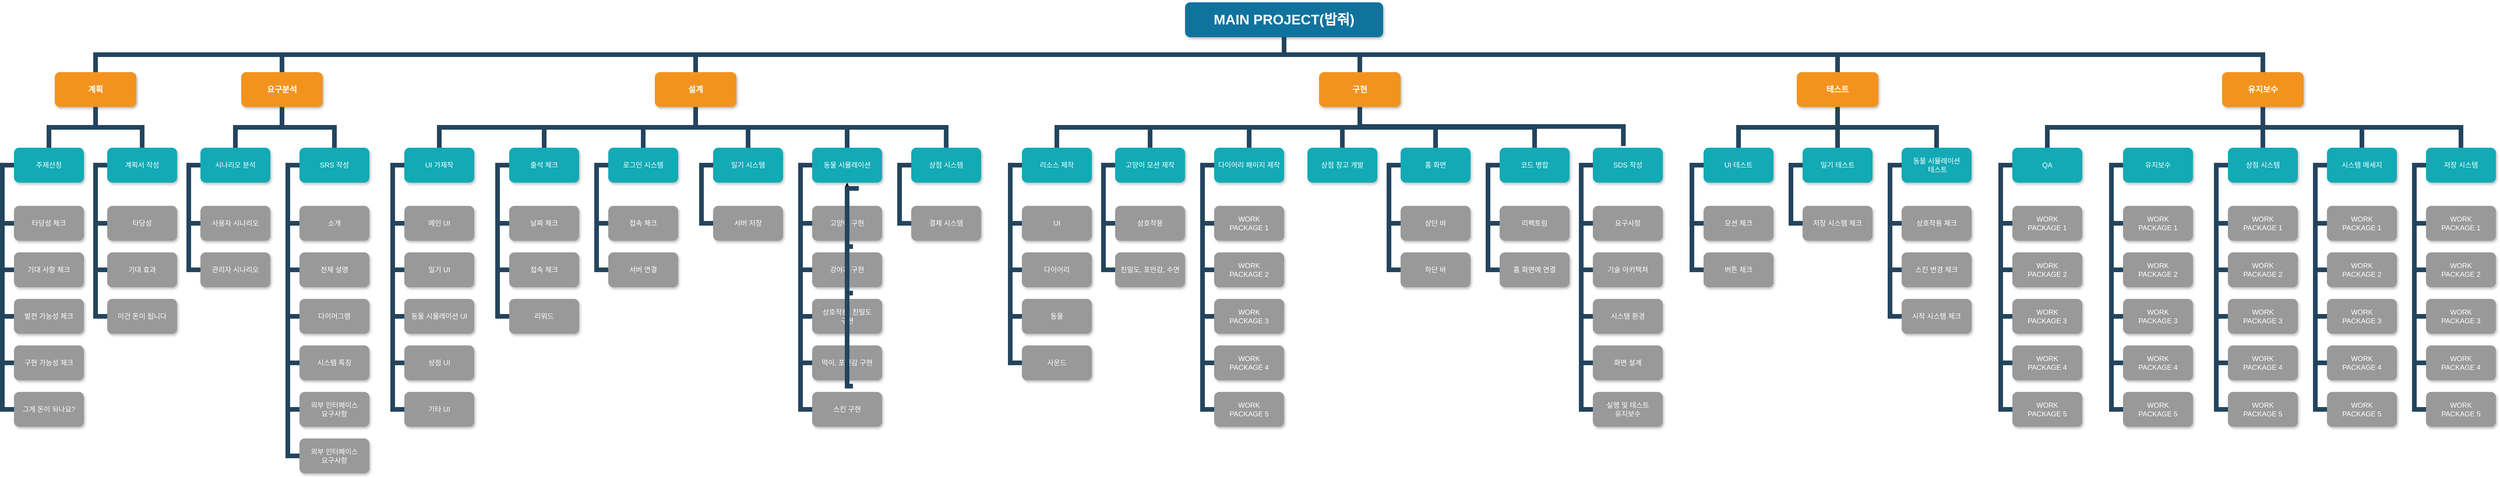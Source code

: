 <mxfile>
    <diagram name="Page-1" id="64c3da0e-402f-94eb-ee01-a36477274f13">
        <mxGraphModel dx="2351" dy="659" grid="1" gridSize="10" guides="1" tooltips="1" connect="1" arrows="1" fold="1" page="1" pageScale="1" pageWidth="1169" pageHeight="826" background="none" math="0" shadow="0">
            <root>
                <mxCell id="0"/>
                <mxCell id="1" parent="0"/>
                <mxCell id="2" value="MAIN PROJECT(밥줘)" style="whiteSpace=wrap;rounded=1;shadow=1;fillColor=#10739E;strokeColor=none;fontColor=#FFFFFF;fontStyle=1;fontSize=24" parent="1" vertex="1">
                    <mxGeometry x="1010" y="10" width="340" height="60" as="geometry"/>
                </mxCell>
                <mxCell id="3" value="계획" style="whiteSpace=wrap;rounded=1;fillColor=#F2931E;strokeColor=none;shadow=1;fontColor=#FFFFFF;fontStyle=1;fontSize=14" parent="1" vertex="1">
                    <mxGeometry x="-930" y="130.0" width="140" height="60" as="geometry"/>
                </mxCell>
                <mxCell id="4" value="요구분석" style="whiteSpace=wrap;rounded=1;fillColor=#F2931E;strokeColor=none;shadow=1;fontColor=#FFFFFF;fontStyle=1;fontSize=14" parent="1" vertex="1">
                    <mxGeometry x="-610" y="130.0" width="140" height="60" as="geometry"/>
                </mxCell>
                <mxCell id="5" value="유지보수" style="whiteSpace=wrap;rounded=1;fillColor=#F2931E;strokeColor=none;shadow=1;fontColor=#FFFFFF;fontStyle=1;fontSize=14" parent="1" vertex="1">
                    <mxGeometry x="2790" y="130.0" width="140" height="60" as="geometry"/>
                </mxCell>
                <mxCell id="6" value="설계" style="whiteSpace=wrap;rounded=1;fillColor=#F2931E;strokeColor=none;shadow=1;fontColor=#FFFFFF;fontStyle=1;fontSize=14" parent="1" vertex="1">
                    <mxGeometry x="100" y="130.0" width="140" height="60" as="geometry"/>
                </mxCell>
                <mxCell id="7" value="구현" style="whiteSpace=wrap;rounded=1;fillColor=#F2931E;strokeColor=none;shadow=1;fontColor=#FFFFFF;fontStyle=1;fontSize=14" parent="1" vertex="1">
                    <mxGeometry x="1240" y="130.0" width="140" height="60" as="geometry"/>
                </mxCell>
                <mxCell id="8" value="테스트" style="whiteSpace=wrap;rounded=1;fillColor=#F2931E;strokeColor=none;shadow=1;fontColor=#FFFFFF;fontStyle=1;fontSize=14" parent="1" vertex="1">
                    <mxGeometry x="2060" y="130.0" width="140" height="60" as="geometry"/>
                </mxCell>
                <mxCell id="10" value="주제선정" style="whiteSpace=wrap;rounded=1;fillColor=#12AAB5;strokeColor=none;shadow=1;fontColor=#FFFFFF;" parent="1" vertex="1">
                    <mxGeometry x="-1000" y="260.0" width="120" height="60" as="geometry"/>
                </mxCell>
                <mxCell id="23" value="타당성 체크" style="whiteSpace=wrap;rounded=1;fillColor=#999999;strokeColor=none;shadow=1;fontColor=#FFFFFF;fontStyle=0" parent="1" vertex="1">
                    <mxGeometry x="-1000" y="360.0" width="120" height="60" as="geometry"/>
                </mxCell>
                <mxCell id="24" value="기대 사항 체크" style="whiteSpace=wrap;rounded=1;fillColor=#999999;strokeColor=none;shadow=1;fontColor=#FFFFFF;fontStyle=0" parent="1" vertex="1">
                    <mxGeometry x="-1000" y="440.0" width="120" height="60" as="geometry"/>
                </mxCell>
                <mxCell id="25" value="발전 가능성 체크" style="whiteSpace=wrap;rounded=1;fillColor=#999999;strokeColor=none;shadow=1;fontColor=#FFFFFF;fontStyle=0" parent="1" vertex="1">
                    <mxGeometry x="-1000" y="520.0" width="120" height="60" as="geometry"/>
                </mxCell>
                <mxCell id="26" value="구현 가능성 체크" style="whiteSpace=wrap;rounded=1;fillColor=#999999;strokeColor=none;shadow=1;fontColor=#FFFFFF;fontStyle=0" parent="1" vertex="1">
                    <mxGeometry x="-1000.0" y="600.0" width="120" height="60" as="geometry"/>
                </mxCell>
                <mxCell id="27" value="그게 돈이 되나요?" style="whiteSpace=wrap;rounded=1;fillColor=#999999;strokeColor=none;shadow=1;fontColor=#FFFFFF;fontStyle=0" parent="1" vertex="1">
                    <mxGeometry x="-1000.0" y="680.0" width="120" height="60" as="geometry"/>
                </mxCell>
                <mxCell id="43" value="시나리오 분석" style="whiteSpace=wrap;rounded=1;fillColor=#12AAB5;strokeColor=none;shadow=1;fontColor=#FFFFFF;" parent="1" vertex="1">
                    <mxGeometry x="-680.0" y="260.0" width="120" height="60" as="geometry"/>
                </mxCell>
                <mxCell id="44" value="SRS 작성" style="whiteSpace=wrap;rounded=1;fillColor=#12AAB5;strokeColor=none;shadow=1;fontColor=#FFFFFF;" parent="1" vertex="1">
                    <mxGeometry x="-510.0" y="260.0" width="120" height="60" as="geometry"/>
                </mxCell>
                <mxCell id="45" value="사용자 시나리오" style="whiteSpace=wrap;rounded=1;fillColor=#999999;strokeColor=none;shadow=1;fontColor=#FFFFFF;fontStyle=0" parent="1" vertex="1">
                    <mxGeometry x="-680.0" y="360.0" width="120" height="60" as="geometry"/>
                </mxCell>
                <mxCell id="46" value="관리자 시나리오" style="whiteSpace=wrap;rounded=1;fillColor=#999999;strokeColor=none;shadow=1;fontColor=#FFFFFF;fontStyle=0" parent="1" vertex="1">
                    <mxGeometry x="-680.0" y="440.0" width="120" height="60" as="geometry"/>
                </mxCell>
                <mxCell id="50" value="소개" style="whiteSpace=wrap;rounded=1;fillColor=#999999;strokeColor=none;shadow=1;fontColor=#FFFFFF;fontStyle=0" parent="1" vertex="1">
                    <mxGeometry x="-510.0" y="360.0" width="120" height="60" as="geometry"/>
                </mxCell>
                <mxCell id="51" value="전체 설명" style="whiteSpace=wrap;rounded=1;fillColor=#999999;strokeColor=none;shadow=1;fontColor=#FFFFFF;fontStyle=0" parent="1" vertex="1">
                    <mxGeometry x="-510.0" y="440.0" width="120" height="60" as="geometry"/>
                </mxCell>
                <mxCell id="52" value="다이어그램" style="whiteSpace=wrap;rounded=1;fillColor=#999999;strokeColor=none;shadow=1;fontColor=#FFFFFF;fontStyle=0" parent="1" vertex="1">
                    <mxGeometry x="-510.0" y="520.0" width="120" height="60" as="geometry"/>
                </mxCell>
                <mxCell id="53" value="시스템 특징" style="whiteSpace=wrap;rounded=1;fillColor=#999999;strokeColor=none;shadow=1;fontColor=#FFFFFF;fontStyle=0" parent="1" vertex="1">
                    <mxGeometry x="-510.0" y="600.0" width="120" height="60" as="geometry"/>
                </mxCell>
                <mxCell id="54" value="외부 인터페이스&#10;요구사항" style="whiteSpace=wrap;rounded=1;fillColor=#999999;strokeColor=none;shadow=1;fontColor=#FFFFFF;fontStyle=0" parent="1" vertex="1">
                    <mxGeometry x="-510.0" y="680.0" width="120" height="60" as="geometry"/>
                </mxCell>
                <mxCell id="103" value="" style="edgeStyle=elbowEdgeStyle;elbow=vertical;rounded=0;fontColor=#000000;endArrow=none;endFill=0;strokeWidth=8;strokeColor=#23445D;" parent="1" source="3" target="10" edge="1">
                    <mxGeometry width="100" height="100" relative="1" as="geometry">
                        <mxPoint x="-1150" y="250" as="sourcePoint"/>
                        <mxPoint x="-1050" y="150" as="targetPoint"/>
                    </mxGeometry>
                </mxCell>
                <mxCell id="105" value="" style="edgeStyle=elbowEdgeStyle;elbow=horizontal;rounded=0;fontColor=#000000;endArrow=none;endFill=0;strokeWidth=8;strokeColor=#23445D;" parent="1" source="10" target="23" edge="1">
                    <mxGeometry width="100" height="100" relative="1" as="geometry">
                        <mxPoint x="-1060" y="440" as="sourcePoint"/>
                        <mxPoint x="-960" y="340" as="targetPoint"/>
                        <Array as="points">
                            <mxPoint x="-1020" y="340"/>
                        </Array>
                    </mxGeometry>
                </mxCell>
                <mxCell id="106" value="" style="edgeStyle=elbowEdgeStyle;elbow=horizontal;rounded=0;fontColor=#000000;endArrow=none;endFill=0;strokeWidth=8;strokeColor=#23445D;" parent="1" source="10" target="24" edge="1">
                    <mxGeometry width="100" height="100" relative="1" as="geometry">
                        <mxPoint x="-990" y="300" as="sourcePoint"/>
                        <mxPoint x="-990" y="400" as="targetPoint"/>
                        <Array as="points">
                            <mxPoint x="-1020" y="360"/>
                        </Array>
                    </mxGeometry>
                </mxCell>
                <mxCell id="107" value="" style="edgeStyle=elbowEdgeStyle;elbow=horizontal;rounded=0;fontColor=#000000;endArrow=none;endFill=0;strokeWidth=8;strokeColor=#23445D;" parent="1" source="10" target="27" edge="1">
                    <mxGeometry width="100" height="100" relative="1" as="geometry">
                        <mxPoint x="-990" y="300" as="sourcePoint"/>
                        <mxPoint x="-990" y="400" as="targetPoint"/>
                        <Array as="points">
                            <mxPoint x="-1020" y="500"/>
                        </Array>
                    </mxGeometry>
                </mxCell>
                <mxCell id="109" value="" style="edgeStyle=elbowEdgeStyle;elbow=horizontal;rounded=0;fontColor=#000000;endArrow=none;endFill=0;strokeWidth=8;strokeColor=#23445D;" parent="1" source="10" target="26" edge="1">
                    <mxGeometry width="100" height="100" relative="1" as="geometry">
                        <mxPoint x="-970" y="320" as="sourcePoint"/>
                        <mxPoint x="-970" y="420" as="targetPoint"/>
                        <Array as="points">
                            <mxPoint x="-1020" y="370"/>
                        </Array>
                    </mxGeometry>
                </mxCell>
                <mxCell id="110" value="" style="edgeStyle=elbowEdgeStyle;elbow=horizontal;rounded=0;fontColor=#000000;endArrow=none;endFill=0;strokeWidth=8;strokeColor=#23445D;" parent="1" source="10" target="25" edge="1">
                    <mxGeometry width="100" height="100" relative="1" as="geometry">
                        <mxPoint x="-960" y="330" as="sourcePoint"/>
                        <mxPoint x="-960" y="430" as="targetPoint"/>
                        <Array as="points">
                            <mxPoint x="-1020" y="390"/>
                        </Array>
                    </mxGeometry>
                </mxCell>
                <mxCell id="116" value="" style="edgeStyle=elbowEdgeStyle;elbow=vertical;rounded=0;fontColor=#000000;endArrow=none;endFill=0;strokeWidth=8;strokeColor=#23445D;" parent="1" source="4" target="43" edge="1">
                    <mxGeometry width="100" height="100" relative="1" as="geometry">
                        <mxPoint x="-880" y="200.0" as="sourcePoint"/>
                        <mxPoint x="-980" y="270" as="targetPoint"/>
                    </mxGeometry>
                </mxCell>
                <mxCell id="117" value="" style="edgeStyle=elbowEdgeStyle;elbow=vertical;rounded=0;fontColor=#000000;endArrow=none;endFill=0;strokeWidth=8;strokeColor=#23445D;" parent="1" source="4" target="44" edge="1">
                    <mxGeometry width="100" height="100" relative="1" as="geometry">
                        <mxPoint x="-880" y="200.0" as="sourcePoint"/>
                        <mxPoint x="-780" y="270" as="targetPoint"/>
                    </mxGeometry>
                </mxCell>
                <mxCell id="118" value="" style="edgeStyle=elbowEdgeStyle;elbow=horizontal;rounded=0;fontColor=#000000;endArrow=none;endFill=0;strokeWidth=8;strokeColor=#23445D;" parent="1" source="43" target="45" edge="1">
                    <mxGeometry width="100" height="100" relative="1" as="geometry">
                        <mxPoint x="-700" y="290.0" as="sourcePoint"/>
                        <mxPoint x="-690.0" y="390" as="targetPoint"/>
                        <Array as="points">
                            <mxPoint x="-700" y="340"/>
                        </Array>
                    </mxGeometry>
                </mxCell>
                <mxCell id="119" value="" style="edgeStyle=elbowEdgeStyle;elbow=horizontal;rounded=0;fontColor=#000000;endArrow=none;endFill=0;strokeWidth=8;strokeColor=#23445D;" parent="1" source="43" target="46" edge="1">
                    <mxGeometry width="100" height="100" relative="1" as="geometry">
                        <mxPoint x="-690" y="290" as="sourcePoint"/>
                        <mxPoint x="-690.0" y="470" as="targetPoint"/>
                        <Array as="points">
                            <mxPoint x="-700" y="380"/>
                        </Array>
                    </mxGeometry>
                </mxCell>
                <mxCell id="123" value="" style="edgeStyle=elbowEdgeStyle;elbow=horizontal;rounded=0;fontColor=#000000;endArrow=none;endFill=0;strokeWidth=8;strokeColor=#23445D;" parent="1" source="44" target="50" edge="1">
                    <mxGeometry width="100" height="100" relative="1" as="geometry">
                        <mxPoint x="-540" y="290.0" as="sourcePoint"/>
                        <mxPoint x="-530.0" y="390" as="targetPoint"/>
                        <Array as="points">
                            <mxPoint x="-530" y="340"/>
                        </Array>
                    </mxGeometry>
                </mxCell>
                <mxCell id="124" value="" style="edgeStyle=elbowEdgeStyle;elbow=horizontal;rounded=0;fontColor=#000000;endArrow=none;endFill=0;strokeWidth=8;strokeColor=#23445D;" parent="1" source="44" target="51" edge="1">
                    <mxGeometry width="100" height="100" relative="1" as="geometry">
                        <mxPoint x="-530" y="290" as="sourcePoint"/>
                        <mxPoint x="-530.0" y="470" as="targetPoint"/>
                        <Array as="points">
                            <mxPoint x="-530" y="380"/>
                        </Array>
                    </mxGeometry>
                </mxCell>
                <mxCell id="125" value="" style="edgeStyle=elbowEdgeStyle;elbow=horizontal;rounded=0;fontColor=#000000;endArrow=none;endFill=0;strokeWidth=8;strokeColor=#23445D;" parent="1" source="44" target="54" edge="1">
                    <mxGeometry width="100" height="100" relative="1" as="geometry">
                        <mxPoint x="-530" y="290" as="sourcePoint"/>
                        <mxPoint x="-530" y="710" as="targetPoint"/>
                        <Array as="points">
                            <mxPoint x="-530" y="500"/>
                        </Array>
                    </mxGeometry>
                </mxCell>
                <mxCell id="126" value="" style="edgeStyle=elbowEdgeStyle;elbow=horizontal;rounded=0;fontColor=#000000;endArrow=none;endFill=0;strokeWidth=8;strokeColor=#23445D;" parent="1" source="44" target="53" edge="1">
                    <mxGeometry width="100" height="100" relative="1" as="geometry">
                        <mxPoint x="-530" y="290" as="sourcePoint"/>
                        <mxPoint x="-530" y="630" as="targetPoint"/>
                        <Array as="points">
                            <mxPoint x="-530" y="460"/>
                        </Array>
                    </mxGeometry>
                </mxCell>
                <mxCell id="127" value="" style="edgeStyle=elbowEdgeStyle;elbow=horizontal;rounded=0;fontColor=#000000;endArrow=none;endFill=0;strokeWidth=8;strokeColor=#23445D;" parent="1" source="44" target="52" edge="1">
                    <mxGeometry width="100" height="100" relative="1" as="geometry">
                        <mxPoint x="-530" y="290" as="sourcePoint"/>
                        <mxPoint x="-530.0" y="550" as="targetPoint"/>
                        <Array as="points">
                            <mxPoint x="-530" y="430"/>
                        </Array>
                    </mxGeometry>
                </mxCell>
                <mxCell id="133" value="출석 체크" style="whiteSpace=wrap;rounded=1;fillColor=#12AAB5;strokeColor=none;shadow=1;fontColor=#FFFFFF;" parent="1" vertex="1">
                    <mxGeometry x="-150.0" y="260.0" width="120" height="60" as="geometry"/>
                </mxCell>
                <mxCell id="134" value="로그인 시스템" style="whiteSpace=wrap;rounded=1;fillColor=#12AAB5;strokeColor=none;shadow=1;fontColor=#FFFFFF;" parent="1" vertex="1">
                    <mxGeometry x="20.0" y="260.0" width="120" height="60" as="geometry"/>
                </mxCell>
                <mxCell id="135" value="날짜 체크" style="whiteSpace=wrap;rounded=1;fillColor=#999999;strokeColor=none;shadow=1;fontColor=#FFFFFF;fontStyle=0" parent="1" vertex="1">
                    <mxGeometry x="-150.0" y="360.0" width="120" height="60" as="geometry"/>
                </mxCell>
                <mxCell id="136" value="접속 체크" style="whiteSpace=wrap;rounded=1;fillColor=#999999;strokeColor=none;shadow=1;fontColor=#FFFFFF;fontStyle=0" parent="1" vertex="1">
                    <mxGeometry x="-150.0" y="440.0" width="120" height="60" as="geometry"/>
                </mxCell>
                <mxCell id="137" value="리워드" style="whiteSpace=wrap;rounded=1;fillColor=#999999;strokeColor=none;shadow=1;fontColor=#FFFFFF;fontStyle=0" parent="1" vertex="1">
                    <mxGeometry x="-150.0" y="520.0" width="120" height="60" as="geometry"/>
                </mxCell>
                <mxCell id="140" value="접속 체크" style="whiteSpace=wrap;rounded=1;fillColor=#999999;strokeColor=none;shadow=1;fontColor=#FFFFFF;fontStyle=0" parent="1" vertex="1">
                    <mxGeometry x="20.0" y="360.0" width="120" height="60" as="geometry"/>
                </mxCell>
                <mxCell id="141" value="서버 연결" style="whiteSpace=wrap;rounded=1;fillColor=#999999;strokeColor=none;shadow=1;fontColor=#FFFFFF;fontStyle=0" parent="1" vertex="1">
                    <mxGeometry x="20.0" y="440.0" width="120" height="60" as="geometry"/>
                </mxCell>
                <mxCell id="145" value="" style="edgeStyle=elbowEdgeStyle;elbow=horizontal;rounded=0;fontColor=#000000;endArrow=none;endFill=0;strokeWidth=8;strokeColor=#23445D;" parent="1" source="133" target="135" edge="1">
                    <mxGeometry width="100" height="100" relative="1" as="geometry">
                        <mxPoint x="-170" y="290.0" as="sourcePoint"/>
                        <mxPoint x="-160.0" y="390" as="targetPoint"/>
                        <Array as="points">
                            <mxPoint x="-170" y="340"/>
                        </Array>
                    </mxGeometry>
                </mxCell>
                <mxCell id="146" value="" style="edgeStyle=elbowEdgeStyle;elbow=horizontal;rounded=0;fontColor=#000000;endArrow=none;endFill=0;strokeWidth=8;strokeColor=#23445D;" parent="1" source="133" target="136" edge="1">
                    <mxGeometry width="100" height="100" relative="1" as="geometry">
                        <mxPoint x="-160" y="290" as="sourcePoint"/>
                        <mxPoint x="-160.0" y="470" as="targetPoint"/>
                        <Array as="points">
                            <mxPoint x="-170" y="380"/>
                        </Array>
                    </mxGeometry>
                </mxCell>
                <mxCell id="149" value="" style="edgeStyle=elbowEdgeStyle;elbow=horizontal;rounded=0;fontColor=#000000;endArrow=none;endFill=0;strokeWidth=8;strokeColor=#23445D;" parent="1" source="133" target="137" edge="1">
                    <mxGeometry width="100" height="100" relative="1" as="geometry">
                        <mxPoint x="-160" y="290" as="sourcePoint"/>
                        <mxPoint x="-160.0" y="550" as="targetPoint"/>
                        <Array as="points">
                            <mxPoint x="-170" y="430"/>
                        </Array>
                    </mxGeometry>
                </mxCell>
                <mxCell id="150" value="" style="edgeStyle=elbowEdgeStyle;elbow=horizontal;rounded=0;fontColor=#000000;endArrow=none;endFill=0;strokeWidth=8;strokeColor=#23445D;" parent="1" source="134" target="140" edge="1">
                    <mxGeometry width="100" height="100" relative="1" as="geometry">
                        <mxPoint x="-10" y="290.0" as="sourcePoint"/>
                        <mxPoint x="-4.547e-13" y="390" as="targetPoint"/>
                        <Array as="points">
                            <mxPoint y="340"/>
                        </Array>
                    </mxGeometry>
                </mxCell>
                <mxCell id="151" value="" style="edgeStyle=elbowEdgeStyle;elbow=horizontal;rounded=0;fontColor=#000000;endArrow=none;endFill=0;strokeWidth=8;strokeColor=#23445D;" parent="1" source="134" target="141" edge="1">
                    <mxGeometry width="100" height="100" relative="1" as="geometry">
                        <mxPoint y="290" as="sourcePoint"/>
                        <mxPoint x="-2.274e-13" y="470" as="targetPoint"/>
                        <Array as="points">
                            <mxPoint y="380"/>
                        </Array>
                    </mxGeometry>
                </mxCell>
                <mxCell id="177" value="UI 테스트" style="whiteSpace=wrap;rounded=1;fillColor=#12AAB5;strokeColor=none;shadow=1;fontColor=#FFFFFF;" parent="1" vertex="1">
                    <mxGeometry x="1900.0" y="260.0" width="120" height="60" as="geometry"/>
                </mxCell>
                <mxCell id="178" value="일기 테스트" style="whiteSpace=wrap;rounded=1;fillColor=#12AAB5;strokeColor=none;shadow=1;fontColor=#FFFFFF;" parent="1" vertex="1">
                    <mxGeometry x="2070" y="260.0" width="120" height="60" as="geometry"/>
                </mxCell>
                <mxCell id="179" value="모션 체크" style="whiteSpace=wrap;rounded=1;fillColor=#999999;strokeColor=none;shadow=1;fontColor=#FFFFFF;fontStyle=0" parent="1" vertex="1">
                    <mxGeometry x="1900.0" y="360.0" width="120" height="60" as="geometry"/>
                </mxCell>
                <mxCell id="180" value="버튼 체크" style="whiteSpace=wrap;rounded=1;fillColor=#999999;strokeColor=none;shadow=1;fontColor=#FFFFFF;fontStyle=0" parent="1" vertex="1">
                    <mxGeometry x="1900" y="440.0" width="120" height="60" as="geometry"/>
                </mxCell>
                <mxCell id="184" value="저장 시스템 체크" style="whiteSpace=wrap;rounded=1;fillColor=#999999;strokeColor=none;shadow=1;fontColor=#FFFFFF;fontStyle=0" parent="1" vertex="1">
                    <mxGeometry x="2070.0" y="360.0" width="120" height="60" as="geometry"/>
                </mxCell>
                <mxCell id="189" value="" style="edgeStyle=elbowEdgeStyle;elbow=horizontal;rounded=0;fontColor=#000000;endArrow=none;endFill=0;strokeWidth=8;strokeColor=#23445D;" parent="1" source="177" target="179" edge="1">
                    <mxGeometry width="100" height="100" relative="1" as="geometry">
                        <mxPoint x="1880" y="290.0" as="sourcePoint"/>
                        <mxPoint x="1890.0" y="390.0" as="targetPoint"/>
                        <Array as="points">
                            <mxPoint x="1880" y="340.0"/>
                        </Array>
                    </mxGeometry>
                </mxCell>
                <mxCell id="190" value="" style="edgeStyle=elbowEdgeStyle;elbow=horizontal;rounded=0;fontColor=#000000;endArrow=none;endFill=0;strokeWidth=8;strokeColor=#23445D;" parent="1" source="177" target="180" edge="1">
                    <mxGeometry width="100" height="100" relative="1" as="geometry">
                        <mxPoint x="1890" y="290.0" as="sourcePoint"/>
                        <mxPoint x="1890.0" y="470.0" as="targetPoint"/>
                        <Array as="points">
                            <mxPoint x="1880" y="380.0"/>
                        </Array>
                    </mxGeometry>
                </mxCell>
                <mxCell id="194" value="" style="edgeStyle=elbowEdgeStyle;elbow=horizontal;rounded=0;fontColor=#000000;endArrow=none;endFill=0;strokeWidth=8;strokeColor=#23445D;" parent="1" source="178" target="184" edge="1">
                    <mxGeometry width="100" height="100" relative="1" as="geometry">
                        <mxPoint x="2040" y="290.0" as="sourcePoint"/>
                        <mxPoint x="2050.0" y="390.0" as="targetPoint"/>
                        <Array as="points">
                            <mxPoint x="2050" y="340.0"/>
                        </Array>
                    </mxGeometry>
                </mxCell>
                <mxCell id="199" value="상점 시스템" style="whiteSpace=wrap;rounded=1;fillColor=#12AAB5;strokeColor=none;shadow=1;fontColor=#FFFFFF;" parent="1" vertex="1">
                    <mxGeometry x="2800" y="260.0" width="120" height="60" as="geometry"/>
                </mxCell>
                <mxCell id="200" value="시스템 메세지" style="whiteSpace=wrap;rounded=1;fillColor=#12AAB5;strokeColor=none;shadow=1;fontColor=#FFFFFF;" parent="1" vertex="1">
                    <mxGeometry x="2970" y="260.0" width="120" height="60" as="geometry"/>
                </mxCell>
                <mxCell id="201" value="WORK&#10;PACKAGE 1" style="whiteSpace=wrap;rounded=1;fillColor=#999999;strokeColor=none;shadow=1;fontColor=#FFFFFF;fontStyle=0" parent="1" vertex="1">
                    <mxGeometry x="2800" y="360.0" width="120" height="60" as="geometry"/>
                </mxCell>
                <mxCell id="202" value="WORK&#10;PACKAGE 2" style="whiteSpace=wrap;rounded=1;fillColor=#999999;strokeColor=none;shadow=1;fontColor=#FFFFFF;fontStyle=0" parent="1" vertex="1">
                    <mxGeometry x="2800" y="440.0" width="120" height="60" as="geometry"/>
                </mxCell>
                <mxCell id="203" value="WORK&#10;PACKAGE 3" style="whiteSpace=wrap;rounded=1;fillColor=#999999;strokeColor=none;shadow=1;fontColor=#FFFFFF;fontStyle=0" parent="1" vertex="1">
                    <mxGeometry x="2800" y="520.0" width="120" height="60" as="geometry"/>
                </mxCell>
                <mxCell id="204" value="WORK&#10;PACKAGE 4" style="whiteSpace=wrap;rounded=1;fillColor=#999999;strokeColor=none;shadow=1;fontColor=#FFFFFF;fontStyle=0" parent="1" vertex="1">
                    <mxGeometry x="2800" y="600.0" width="120" height="60" as="geometry"/>
                </mxCell>
                <mxCell id="205" value="WORK&#10;PACKAGE 5" style="whiteSpace=wrap;rounded=1;fillColor=#999999;strokeColor=none;shadow=1;fontColor=#FFFFFF;fontStyle=0" parent="1" vertex="1">
                    <mxGeometry x="2800" y="680.0" width="120" height="60" as="geometry"/>
                </mxCell>
                <mxCell id="206" value="WORK&#10;PACKAGE 1" style="whiteSpace=wrap;rounded=1;fillColor=#999999;strokeColor=none;shadow=1;fontColor=#FFFFFF;fontStyle=0" parent="1" vertex="1">
                    <mxGeometry x="2970.0" y="360.0" width="120" height="60" as="geometry"/>
                </mxCell>
                <mxCell id="207" value="WORK&#10;PACKAGE 2" style="whiteSpace=wrap;rounded=1;fillColor=#999999;strokeColor=none;shadow=1;fontColor=#FFFFFF;fontStyle=0" parent="1" vertex="1">
                    <mxGeometry x="2970.0" y="440.0" width="120" height="60" as="geometry"/>
                </mxCell>
                <mxCell id="208" value="WORK&#10;PACKAGE 3" style="whiteSpace=wrap;rounded=1;fillColor=#999999;strokeColor=none;shadow=1;fontColor=#FFFFFF;fontStyle=0" parent="1" vertex="1">
                    <mxGeometry x="2970.0" y="520.0" width="120" height="60" as="geometry"/>
                </mxCell>
                <mxCell id="209" value="WORK&#10;PACKAGE 4" style="whiteSpace=wrap;rounded=1;fillColor=#999999;strokeColor=none;shadow=1;fontColor=#FFFFFF;fontStyle=0" parent="1" vertex="1">
                    <mxGeometry x="2970.0" y="600.0" width="120" height="60" as="geometry"/>
                </mxCell>
                <mxCell id="210" value="WORK&#10;PACKAGE 5" style="whiteSpace=wrap;rounded=1;fillColor=#999999;strokeColor=none;shadow=1;fontColor=#FFFFFF;fontStyle=0" parent="1" vertex="1">
                    <mxGeometry x="2970" y="680.0" width="120" height="60" as="geometry"/>
                </mxCell>
                <mxCell id="211" value="" style="edgeStyle=elbowEdgeStyle;elbow=horizontal;rounded=0;fontColor=#000000;endArrow=none;endFill=0;strokeWidth=8;strokeColor=#23445D;" parent="1" source="199" target="201" edge="1">
                    <mxGeometry width="100" height="100" relative="1" as="geometry">
                        <mxPoint x="2780" y="290.0" as="sourcePoint"/>
                        <mxPoint x="2790.0" y="390.0" as="targetPoint"/>
                        <Array as="points">
                            <mxPoint x="2780" y="340.0"/>
                        </Array>
                    </mxGeometry>
                </mxCell>
                <mxCell id="212" value="" style="edgeStyle=elbowEdgeStyle;elbow=horizontal;rounded=0;fontColor=#000000;endArrow=none;endFill=0;strokeWidth=8;strokeColor=#23445D;" parent="1" source="199" target="202" edge="1">
                    <mxGeometry width="100" height="100" relative="1" as="geometry">
                        <mxPoint x="2790" y="290.0" as="sourcePoint"/>
                        <mxPoint x="2790" y="470.0" as="targetPoint"/>
                        <Array as="points">
                            <mxPoint x="2780" y="380.0"/>
                        </Array>
                    </mxGeometry>
                </mxCell>
                <mxCell id="213" value="" style="edgeStyle=elbowEdgeStyle;elbow=horizontal;rounded=0;fontColor=#000000;endArrow=none;endFill=0;strokeWidth=8;strokeColor=#23445D;" parent="1" source="199" target="205" edge="1">
                    <mxGeometry width="100" height="100" relative="1" as="geometry">
                        <mxPoint x="2790" y="290.0" as="sourcePoint"/>
                        <mxPoint x="2790" y="710.0" as="targetPoint"/>
                        <Array as="points">
                            <mxPoint x="2780" y="510.0"/>
                        </Array>
                    </mxGeometry>
                </mxCell>
                <mxCell id="214" value="" style="edgeStyle=elbowEdgeStyle;elbow=horizontal;rounded=0;fontColor=#000000;endArrow=none;endFill=0;strokeWidth=8;strokeColor=#23445D;" parent="1" source="199" target="204" edge="1">
                    <mxGeometry width="100" height="100" relative="1" as="geometry">
                        <mxPoint x="2790" y="290.0" as="sourcePoint"/>
                        <mxPoint x="2790" y="630.0" as="targetPoint"/>
                        <Array as="points">
                            <mxPoint x="2780" y="460.0"/>
                        </Array>
                    </mxGeometry>
                </mxCell>
                <mxCell id="215" value="" style="edgeStyle=elbowEdgeStyle;elbow=horizontal;rounded=0;fontColor=#000000;endArrow=none;endFill=0;strokeWidth=8;strokeColor=#23445D;" parent="1" source="199" target="203" edge="1">
                    <mxGeometry width="100" height="100" relative="1" as="geometry">
                        <mxPoint x="2790" y="290.0" as="sourcePoint"/>
                        <mxPoint x="2790" y="550.0" as="targetPoint"/>
                        <Array as="points">
                            <mxPoint x="2780" y="430.0"/>
                        </Array>
                    </mxGeometry>
                </mxCell>
                <mxCell id="216" value="" style="edgeStyle=elbowEdgeStyle;elbow=horizontal;rounded=0;fontColor=#000000;endArrow=none;endFill=0;strokeWidth=8;strokeColor=#23445D;" parent="1" source="200" target="206" edge="1">
                    <mxGeometry width="100" height="100" relative="1" as="geometry">
                        <mxPoint x="2940" y="290.0" as="sourcePoint"/>
                        <mxPoint x="2950.0" y="390.0" as="targetPoint"/>
                        <Array as="points">
                            <mxPoint x="2950" y="340.0"/>
                        </Array>
                    </mxGeometry>
                </mxCell>
                <mxCell id="217" value="" style="edgeStyle=elbowEdgeStyle;elbow=horizontal;rounded=0;fontColor=#000000;endArrow=none;endFill=0;strokeWidth=8;strokeColor=#23445D;" parent="1" source="200" target="207" edge="1">
                    <mxGeometry width="100" height="100" relative="1" as="geometry">
                        <mxPoint x="2950" y="290.0" as="sourcePoint"/>
                        <mxPoint x="2950" y="470.0" as="targetPoint"/>
                        <Array as="points">
                            <mxPoint x="2950" y="380.0"/>
                        </Array>
                    </mxGeometry>
                </mxCell>
                <mxCell id="218" value="" style="edgeStyle=elbowEdgeStyle;elbow=horizontal;rounded=0;fontColor=#000000;endArrow=none;endFill=0;strokeWidth=8;strokeColor=#23445D;" parent="1" source="200" target="210" edge="1">
                    <mxGeometry width="100" height="100" relative="1" as="geometry">
                        <mxPoint x="2950" y="290.0" as="sourcePoint"/>
                        <mxPoint x="2950" y="710.0" as="targetPoint"/>
                        <Array as="points">
                            <mxPoint x="2950" y="500.0"/>
                        </Array>
                    </mxGeometry>
                </mxCell>
                <mxCell id="219" value="" style="edgeStyle=elbowEdgeStyle;elbow=horizontal;rounded=0;fontColor=#000000;endArrow=none;endFill=0;strokeWidth=8;strokeColor=#23445D;" parent="1" source="200" target="209" edge="1">
                    <mxGeometry width="100" height="100" relative="1" as="geometry">
                        <mxPoint x="2950" y="290.0" as="sourcePoint"/>
                        <mxPoint x="2950" y="630.0" as="targetPoint"/>
                        <Array as="points">
                            <mxPoint x="2950" y="460.0"/>
                        </Array>
                    </mxGeometry>
                </mxCell>
                <mxCell id="220" value="" style="edgeStyle=elbowEdgeStyle;elbow=horizontal;rounded=0;fontColor=#000000;endArrow=none;endFill=0;strokeWidth=8;strokeColor=#23445D;" parent="1" source="200" target="208" edge="1">
                    <mxGeometry width="100" height="100" relative="1" as="geometry">
                        <mxPoint x="2950" y="290.0" as="sourcePoint"/>
                        <mxPoint x="2950" y="550.0" as="targetPoint"/>
                        <Array as="points">
                            <mxPoint x="2950" y="430.0"/>
                        </Array>
                    </mxGeometry>
                </mxCell>
                <mxCell id="221" value="" style="edgeStyle=elbowEdgeStyle;elbow=vertical;rounded=0;fontColor=#000000;endArrow=none;endFill=0;strokeWidth=8;strokeColor=#23445D;" parent="1" source="6" target="133" edge="1">
                    <mxGeometry width="100" height="100" relative="1" as="geometry">
                        <mxPoint x="50" y="230" as="sourcePoint"/>
                        <mxPoint x="150" y="130" as="targetPoint"/>
                    </mxGeometry>
                </mxCell>
                <mxCell id="222" value="" style="edgeStyle=elbowEdgeStyle;elbow=vertical;rounded=0;fontColor=#000000;endArrow=none;endFill=0;strokeWidth=8;strokeColor=#23445D;exitX=0.5;exitY=1;exitDx=0;exitDy=0;" parent="1" source="6" target="134" edge="1">
                    <mxGeometry width="100" height="100" relative="1" as="geometry">
                        <mxPoint x="-30" y="190.0" as="sourcePoint"/>
                        <mxPoint x="130" y="140" as="targetPoint"/>
                    </mxGeometry>
                </mxCell>
                <mxCell id="225" value="" style="edgeStyle=elbowEdgeStyle;elbow=vertical;rounded=0;fontColor=#000000;endArrow=none;endFill=0;strokeWidth=8;strokeColor=#23445D;" parent="1" source="8" target="177" edge="1">
                    <mxGeometry width="100" height="100" relative="1" as="geometry">
                        <mxPoint x="1890" y="250" as="sourcePoint"/>
                        <mxPoint x="1990" y="150" as="targetPoint"/>
                    </mxGeometry>
                </mxCell>
                <mxCell id="226" value="" style="edgeStyle=elbowEdgeStyle;elbow=vertical;rounded=0;fontColor=#000000;endArrow=none;endFill=0;strokeWidth=8;strokeColor=#23445D;" parent="1" source="8" target="178" edge="1">
                    <mxGeometry width="100" height="100" relative="1" as="geometry">
                        <mxPoint x="2120" y="250" as="sourcePoint"/>
                        <mxPoint x="2220" y="150" as="targetPoint"/>
                    </mxGeometry>
                </mxCell>
                <mxCell id="227" value="" style="edgeStyle=elbowEdgeStyle;elbow=vertical;rounded=0;fontColor=#000000;endArrow=none;endFill=0;strokeWidth=8;strokeColor=#23445D;" parent="1" source="5" target="199" edge="1">
                    <mxGeometry width="100" height="100" relative="1" as="geometry">
                        <mxPoint x="2830" y="250" as="sourcePoint"/>
                        <mxPoint x="2930" y="150" as="targetPoint"/>
                    </mxGeometry>
                </mxCell>
                <mxCell id="228" value="" style="edgeStyle=elbowEdgeStyle;elbow=vertical;rounded=0;fontColor=#000000;endArrow=none;endFill=0;strokeWidth=8;strokeColor=#23445D;" parent="1" source="5" target="200" edge="1">
                    <mxGeometry width="100" height="100" relative="1" as="geometry">
                        <mxPoint x="3090" y="250" as="sourcePoint"/>
                        <mxPoint x="3190" y="150" as="targetPoint"/>
                    </mxGeometry>
                </mxCell>
                <mxCell id="229" value="" style="edgeStyle=elbowEdgeStyle;elbow=vertical;rounded=0;fontColor=#000000;endArrow=none;endFill=0;strokeWidth=8;strokeColor=#23445D;" parent="1" source="2" target="3" edge="1">
                    <mxGeometry width="100" height="100" relative="1" as="geometry">
                        <mxPoint x="880" y="100" as="sourcePoint"/>
                        <mxPoint x="980" as="targetPoint"/>
                    </mxGeometry>
                </mxCell>
                <mxCell id="230" value="" style="edgeStyle=elbowEdgeStyle;elbow=vertical;rounded=0;fontColor=#000000;endArrow=none;endFill=0;strokeWidth=8;strokeColor=#23445D;" parent="1" source="2" target="4" edge="1">
                    <mxGeometry width="100" height="100" relative="1" as="geometry">
                        <mxPoint x="890" y="110" as="sourcePoint"/>
                        <mxPoint x="990" y="10" as="targetPoint"/>
                    </mxGeometry>
                </mxCell>
                <mxCell id="231" value="" style="edgeStyle=elbowEdgeStyle;elbow=vertical;rounded=0;fontColor=#000000;endArrow=none;endFill=0;strokeWidth=8;strokeColor=#23445D;" parent="1" source="2" target="6" edge="1">
                    <mxGeometry width="100" height="100" relative="1" as="geometry">
                        <mxPoint x="900" y="120" as="sourcePoint"/>
                        <mxPoint x="1000" y="20" as="targetPoint"/>
                    </mxGeometry>
                </mxCell>
                <mxCell id="232" value="" style="edgeStyle=elbowEdgeStyle;elbow=vertical;rounded=0;fontColor=#000000;endArrow=none;endFill=0;strokeWidth=8;strokeColor=#23445D;" parent="1" source="2" target="7" edge="1">
                    <mxGeometry width="100" height="100" relative="1" as="geometry">
                        <mxPoint x="910" y="130" as="sourcePoint"/>
                        <mxPoint x="1010" y="30" as="targetPoint"/>
                    </mxGeometry>
                </mxCell>
                <mxCell id="233" value="" style="edgeStyle=elbowEdgeStyle;elbow=vertical;rounded=0;fontColor=#000000;endArrow=none;endFill=0;strokeWidth=8;strokeColor=#23445D;" parent="1" source="2" target="8" edge="1">
                    <mxGeometry width="100" height="100" relative="1" as="geometry">
                        <mxPoint x="920" y="140" as="sourcePoint"/>
                        <mxPoint x="1020" y="40" as="targetPoint"/>
                    </mxGeometry>
                </mxCell>
                <mxCell id="234" value="" style="edgeStyle=elbowEdgeStyle;elbow=vertical;rounded=0;fontColor=#000000;endArrow=none;endFill=0;strokeWidth=8;strokeColor=#23445D;" parent="1" source="2" target="5" edge="1">
                    <mxGeometry width="100" height="100" relative="1" as="geometry">
                        <mxPoint x="930" y="150" as="sourcePoint"/>
                        <mxPoint x="1030" y="50" as="targetPoint"/>
                    </mxGeometry>
                </mxCell>
                <mxCell id="ofWiquQbu_0ARYprlp63-272" value="UI 가제작" style="whiteSpace=wrap;rounded=1;fillColor=#12AAB5;strokeColor=none;shadow=1;fontColor=#FFFFFF;" parent="1" vertex="1">
                    <mxGeometry x="-330.0" y="260.0" width="120" height="60" as="geometry"/>
                </mxCell>
                <mxCell id="ofWiquQbu_0ARYprlp63-273" value="메인 UI" style="whiteSpace=wrap;rounded=1;fillColor=#999999;strokeColor=none;shadow=1;fontColor=#FFFFFF;fontStyle=0" parent="1" vertex="1">
                    <mxGeometry x="-330.0" y="360.0" width="120" height="60" as="geometry"/>
                </mxCell>
                <mxCell id="ofWiquQbu_0ARYprlp63-274" value="일기 UI" style="whiteSpace=wrap;rounded=1;fillColor=#999999;strokeColor=none;shadow=1;fontColor=#FFFFFF;fontStyle=0" parent="1" vertex="1">
                    <mxGeometry x="-330.0" y="440.0" width="120" height="60" as="geometry"/>
                </mxCell>
                <mxCell id="ofWiquQbu_0ARYprlp63-275" value="동물 시뮬레이션 UI" style="whiteSpace=wrap;rounded=1;fillColor=#999999;strokeColor=none;shadow=1;fontColor=#FFFFFF;fontStyle=0" parent="1" vertex="1">
                    <mxGeometry x="-330.0" y="520.0" width="120" height="60" as="geometry"/>
                </mxCell>
                <mxCell id="ofWiquQbu_0ARYprlp63-276" value="상점 UI" style="whiteSpace=wrap;rounded=1;fillColor=#999999;strokeColor=none;shadow=1;fontColor=#FFFFFF;fontStyle=0" parent="1" vertex="1">
                    <mxGeometry x="-330" y="600.0" width="120" height="60" as="geometry"/>
                </mxCell>
                <mxCell id="ofWiquQbu_0ARYprlp63-277" value="기타 UI" style="whiteSpace=wrap;rounded=1;fillColor=#999999;strokeColor=none;shadow=1;fontColor=#FFFFFF;fontStyle=0" parent="1" vertex="1">
                    <mxGeometry x="-330.0" y="680.0" width="120" height="60" as="geometry"/>
                </mxCell>
                <mxCell id="ofWiquQbu_0ARYprlp63-278" value="" style="edgeStyle=elbowEdgeStyle;elbow=horizontal;rounded=0;fontColor=#000000;endArrow=none;endFill=0;strokeWidth=8;strokeColor=#23445D;" parent="1" source="ofWiquQbu_0ARYprlp63-272" target="ofWiquQbu_0ARYprlp63-273" edge="1">
                    <mxGeometry width="100" height="100" relative="1" as="geometry">
                        <mxPoint x="-350" y="290.0" as="sourcePoint"/>
                        <mxPoint x="-340.0" y="390" as="targetPoint"/>
                        <Array as="points">
                            <mxPoint x="-350" y="340"/>
                        </Array>
                    </mxGeometry>
                </mxCell>
                <mxCell id="ofWiquQbu_0ARYprlp63-279" value="" style="edgeStyle=elbowEdgeStyle;elbow=horizontal;rounded=0;fontColor=#000000;endArrow=none;endFill=0;strokeWidth=8;strokeColor=#23445D;" parent="1" source="ofWiquQbu_0ARYprlp63-272" target="ofWiquQbu_0ARYprlp63-274" edge="1">
                    <mxGeometry width="100" height="100" relative="1" as="geometry">
                        <mxPoint x="-340" y="290" as="sourcePoint"/>
                        <mxPoint x="-340.0" y="470" as="targetPoint"/>
                        <Array as="points">
                            <mxPoint x="-350" y="380"/>
                        </Array>
                    </mxGeometry>
                </mxCell>
                <mxCell id="ofWiquQbu_0ARYprlp63-280" value="" style="edgeStyle=elbowEdgeStyle;elbow=horizontal;rounded=0;fontColor=#000000;endArrow=none;endFill=0;strokeWidth=8;strokeColor=#23445D;" parent="1" source="ofWiquQbu_0ARYprlp63-272" target="ofWiquQbu_0ARYprlp63-277" edge="1">
                    <mxGeometry width="100" height="100" relative="1" as="geometry">
                        <mxPoint x="-340" y="290" as="sourcePoint"/>
                        <mxPoint x="-340" y="710" as="targetPoint"/>
                        <Array as="points">
                            <mxPoint x="-350" y="510"/>
                        </Array>
                    </mxGeometry>
                </mxCell>
                <mxCell id="ofWiquQbu_0ARYprlp63-281" value="" style="edgeStyle=elbowEdgeStyle;elbow=horizontal;rounded=0;fontColor=#000000;endArrow=none;endFill=0;strokeWidth=8;strokeColor=#23445D;" parent="1" source="ofWiquQbu_0ARYprlp63-272" target="ofWiquQbu_0ARYprlp63-276" edge="1">
                    <mxGeometry width="100" height="100" relative="1" as="geometry">
                        <mxPoint x="-340" y="290" as="sourcePoint"/>
                        <mxPoint x="-340" y="630" as="targetPoint"/>
                        <Array as="points">
                            <mxPoint x="-350" y="460"/>
                        </Array>
                    </mxGeometry>
                </mxCell>
                <mxCell id="ofWiquQbu_0ARYprlp63-282" value="" style="edgeStyle=elbowEdgeStyle;elbow=horizontal;rounded=0;fontColor=#000000;endArrow=none;endFill=0;strokeWidth=8;strokeColor=#23445D;" parent="1" source="ofWiquQbu_0ARYprlp63-272" target="ofWiquQbu_0ARYprlp63-275" edge="1">
                    <mxGeometry width="100" height="100" relative="1" as="geometry">
                        <mxPoint x="-340" y="290" as="sourcePoint"/>
                        <mxPoint x="-340.0" y="550" as="targetPoint"/>
                        <Array as="points">
                            <mxPoint x="-350" y="430"/>
                        </Array>
                    </mxGeometry>
                </mxCell>
                <mxCell id="ofWiquQbu_0ARYprlp63-284" value="" style="edgeStyle=elbowEdgeStyle;elbow=vertical;rounded=0;fontColor=#000000;endArrow=none;endFill=0;strokeWidth=8;strokeColor=#23445D;" parent="1" source="6" target="ofWiquQbu_0ARYprlp63-272" edge="1">
                    <mxGeometry width="100" height="100" relative="1" as="geometry">
                        <mxPoint x="240" y="200" as="sourcePoint"/>
                        <mxPoint x="-280" y="250" as="targetPoint"/>
                    </mxGeometry>
                </mxCell>
                <mxCell id="ofWiquQbu_0ARYprlp63-309" value="일기 시스템" style="whiteSpace=wrap;rounded=1;fillColor=#12AAB5;strokeColor=none;shadow=1;fontColor=#FFFFFF;" parent="1" vertex="1">
                    <mxGeometry x="200.0" y="260.0" width="120" height="60" as="geometry"/>
                </mxCell>
                <mxCell id="ofWiquQbu_0ARYprlp63-310" value="서버 저장" style="whiteSpace=wrap;rounded=1;fillColor=#999999;strokeColor=none;shadow=1;fontColor=#FFFFFF;fontStyle=0" parent="1" vertex="1">
                    <mxGeometry x="200.0" y="360.0" width="120" height="60" as="geometry"/>
                </mxCell>
                <mxCell id="ofWiquQbu_0ARYprlp63-315" value="" style="edgeStyle=elbowEdgeStyle;elbow=horizontal;rounded=0;fontColor=#000000;endArrow=none;endFill=0;strokeWidth=8;strokeColor=#23445D;" parent="1" source="ofWiquQbu_0ARYprlp63-309" target="ofWiquQbu_0ARYprlp63-310" edge="1">
                    <mxGeometry width="100" height="100" relative="1" as="geometry">
                        <mxPoint x="170" y="290.0" as="sourcePoint"/>
                        <mxPoint x="180.0" y="390" as="targetPoint"/>
                        <Array as="points">
                            <mxPoint x="180" y="340"/>
                        </Array>
                    </mxGeometry>
                </mxCell>
                <mxCell id="ofWiquQbu_0ARYprlp63-320" value="" style="edgeStyle=elbowEdgeStyle;elbow=vertical;rounded=0;fontColor=#000000;endArrow=none;endFill=0;strokeWidth=8;strokeColor=#23445D;" parent="1" source="6" target="ofWiquQbu_0ARYprlp63-309" edge="1">
                    <mxGeometry width="100" height="100" relative="1" as="geometry">
                        <mxPoint x="240" y="190" as="sourcePoint"/>
                        <mxPoint x="310" y="140" as="targetPoint"/>
                    </mxGeometry>
                </mxCell>
                <mxCell id="ofWiquQbu_0ARYprlp63-321" value="동물 시뮬레이션" style="whiteSpace=wrap;rounded=1;fillColor=#12AAB5;strokeColor=none;shadow=1;fontColor=#FFFFFF;" parent="1" vertex="1">
                    <mxGeometry x="370.0" y="260.0" width="120" height="60" as="geometry"/>
                </mxCell>
                <mxCell id="235" value="" style="edgeStyle=none;html=1;" edge="1" parent="1" source="ofWiquQbu_0ARYprlp63-322" target="ofWiquQbu_0ARYprlp63-321">
                    <mxGeometry relative="1" as="geometry"/>
                </mxCell>
                <mxCell id="ofWiquQbu_0ARYprlp63-322" value="고양이 구현" style="whiteSpace=wrap;rounded=1;fillColor=#999999;strokeColor=none;shadow=1;fontColor=#FFFFFF;fontStyle=0" parent="1" vertex="1">
                    <mxGeometry x="370.0" y="360.0" width="120" height="60" as="geometry"/>
                </mxCell>
                <mxCell id="ofWiquQbu_0ARYprlp63-323" value="강아지 구현" style="whiteSpace=wrap;rounded=1;fillColor=#999999;strokeColor=none;shadow=1;fontColor=#FFFFFF;fontStyle=0" parent="1" vertex="1">
                    <mxGeometry x="370.0" y="440.0" width="120" height="60" as="geometry"/>
                </mxCell>
                <mxCell id="ofWiquQbu_0ARYprlp63-324" value="상호작용, 친밀도 &#10;구현" style="whiteSpace=wrap;rounded=1;fillColor=#999999;strokeColor=none;shadow=1;fontColor=#FFFFFF;fontStyle=0" parent="1" vertex="1">
                    <mxGeometry x="370.0" y="520.0" width="120" height="60" as="geometry"/>
                </mxCell>
                <mxCell id="ofWiquQbu_0ARYprlp63-325" value="먹이, 포만감 구현" style="whiteSpace=wrap;rounded=1;fillColor=#999999;strokeColor=none;shadow=1;fontColor=#FFFFFF;fontStyle=0" parent="1" vertex="1">
                    <mxGeometry x="370.0" y="600.0" width="120" height="60" as="geometry"/>
                </mxCell>
                <mxCell id="ofWiquQbu_0ARYprlp63-326" value="스킨 구현" style="whiteSpace=wrap;rounded=1;fillColor=#999999;strokeColor=none;shadow=1;fontColor=#FFFFFF;fontStyle=0" parent="1" vertex="1">
                    <mxGeometry x="370.0" y="680.0" width="120" height="60" as="geometry"/>
                </mxCell>
                <mxCell id="ofWiquQbu_0ARYprlp63-327" value="" style="edgeStyle=elbowEdgeStyle;elbow=horizontal;rounded=0;fontColor=#000000;endArrow=none;endFill=0;strokeWidth=8;strokeColor=#23445D;" parent="1" source="ofWiquQbu_0ARYprlp63-321" target="ofWiquQbu_0ARYprlp63-322" edge="1">
                    <mxGeometry width="100" height="100" relative="1" as="geometry">
                        <mxPoint x="340" y="290.0" as="sourcePoint"/>
                        <mxPoint x="350.0" y="390" as="targetPoint"/>
                        <Array as="points">
                            <mxPoint x="350" y="340"/>
                        </Array>
                    </mxGeometry>
                </mxCell>
                <mxCell id="ofWiquQbu_0ARYprlp63-328" value="" style="edgeStyle=elbowEdgeStyle;elbow=horizontal;rounded=0;fontColor=#000000;endArrow=none;endFill=0;strokeWidth=8;strokeColor=#23445D;" parent="1" source="ofWiquQbu_0ARYprlp63-321" target="ofWiquQbu_0ARYprlp63-323" edge="1">
                    <mxGeometry width="100" height="100" relative="1" as="geometry">
                        <mxPoint x="350" y="290" as="sourcePoint"/>
                        <mxPoint x="350.0" y="470" as="targetPoint"/>
                        <Array as="points">
                            <mxPoint x="350" y="380"/>
                        </Array>
                    </mxGeometry>
                </mxCell>
                <mxCell id="ofWiquQbu_0ARYprlp63-329" value="" style="edgeStyle=elbowEdgeStyle;elbow=horizontal;rounded=0;fontColor=#000000;endArrow=none;endFill=0;strokeWidth=8;strokeColor=#23445D;" parent="1" source="ofWiquQbu_0ARYprlp63-321" target="ofWiquQbu_0ARYprlp63-326" edge="1">
                    <mxGeometry width="100" height="100" relative="1" as="geometry">
                        <mxPoint x="350" y="290" as="sourcePoint"/>
                        <mxPoint x="350" y="710" as="targetPoint"/>
                        <Array as="points">
                            <mxPoint x="350" y="500"/>
                        </Array>
                    </mxGeometry>
                </mxCell>
                <mxCell id="ofWiquQbu_0ARYprlp63-330" value="" style="edgeStyle=elbowEdgeStyle;elbow=horizontal;rounded=0;fontColor=#000000;endArrow=none;endFill=0;strokeWidth=8;strokeColor=#23445D;" parent="1" source="ofWiquQbu_0ARYprlp63-321" target="ofWiquQbu_0ARYprlp63-325" edge="1">
                    <mxGeometry width="100" height="100" relative="1" as="geometry">
                        <mxPoint x="350" y="290" as="sourcePoint"/>
                        <mxPoint x="350" y="630" as="targetPoint"/>
                        <Array as="points">
                            <mxPoint x="350" y="460"/>
                        </Array>
                    </mxGeometry>
                </mxCell>
                <mxCell id="ofWiquQbu_0ARYprlp63-331" value="" style="edgeStyle=elbowEdgeStyle;elbow=horizontal;rounded=0;fontColor=#000000;endArrow=none;endFill=0;strokeWidth=8;strokeColor=#23445D;" parent="1" source="ofWiquQbu_0ARYprlp63-321" target="ofWiquQbu_0ARYprlp63-324" edge="1">
                    <mxGeometry width="100" height="100" relative="1" as="geometry">
                        <mxPoint x="350" y="290" as="sourcePoint"/>
                        <mxPoint x="350.0" y="550" as="targetPoint"/>
                        <Array as="points">
                            <mxPoint x="350" y="430"/>
                        </Array>
                    </mxGeometry>
                </mxCell>
                <mxCell id="ofWiquQbu_0ARYprlp63-332" value="" style="edgeStyle=elbowEdgeStyle;elbow=vertical;rounded=0;fontColor=#000000;endArrow=none;endFill=0;strokeWidth=8;strokeColor=#23445D;exitX=0.5;exitY=1;exitDx=0;exitDy=0;" parent="1" source="6" target="ofWiquQbu_0ARYprlp63-321" edge="1">
                    <mxGeometry width="100" height="100" relative="1" as="geometry">
                        <mxPoint x="410" y="190" as="sourcePoint"/>
                        <mxPoint x="480" y="140" as="targetPoint"/>
                    </mxGeometry>
                </mxCell>
                <mxCell id="ofWiquQbu_0ARYprlp63-345" value="상점 창고 개발" style="whiteSpace=wrap;rounded=1;fillColor=#12AAB5;strokeColor=none;shadow=1;fontColor=#FFFFFF;" parent="1" vertex="1">
                    <mxGeometry x="1220.0" y="260.0" width="120" height="60" as="geometry"/>
                </mxCell>
                <mxCell id="ofWiquQbu_0ARYprlp63-356" value="" style="edgeStyle=elbowEdgeStyle;elbow=vertical;rounded=0;fontColor=#000000;endArrow=none;endFill=0;strokeWidth=8;strokeColor=#23445D;" parent="1" target="ofWiquQbu_0ARYprlp63-345" edge="1">
                    <mxGeometry width="100" height="100" relative="1" as="geometry">
                        <mxPoint x="1310" y="190" as="sourcePoint"/>
                        <mxPoint x="1420" y="270" as="targetPoint"/>
                    </mxGeometry>
                </mxCell>
                <mxCell id="ofWiquQbu_0ARYprlp63-357" value="상점 시스템" style="whiteSpace=wrap;rounded=1;fillColor=#12AAB5;strokeColor=none;shadow=1;fontColor=#FFFFFF;" parent="1" vertex="1">
                    <mxGeometry x="540.0" y="260.0" width="120" height="60" as="geometry"/>
                </mxCell>
                <mxCell id="ofWiquQbu_0ARYprlp63-358" value="결제 시스템" style="whiteSpace=wrap;rounded=1;fillColor=#999999;strokeColor=none;shadow=1;fontColor=#FFFFFF;fontStyle=0" parent="1" vertex="1">
                    <mxGeometry x="540.0" y="360.0" width="120" height="60" as="geometry"/>
                </mxCell>
                <mxCell id="ofWiquQbu_0ARYprlp63-363" value="" style="edgeStyle=elbowEdgeStyle;elbow=horizontal;rounded=0;fontColor=#000000;endArrow=none;endFill=0;strokeWidth=8;strokeColor=#23445D;" parent="1" source="ofWiquQbu_0ARYprlp63-357" target="ofWiquQbu_0ARYprlp63-358" edge="1">
                    <mxGeometry width="100" height="100" relative="1" as="geometry">
                        <mxPoint x="520" y="290.0" as="sourcePoint"/>
                        <mxPoint x="530.0" y="390.0" as="targetPoint"/>
                        <Array as="points">
                            <mxPoint x="520" y="340.0"/>
                        </Array>
                    </mxGeometry>
                </mxCell>
                <mxCell id="ofWiquQbu_0ARYprlp63-368" value="" style="edgeStyle=elbowEdgeStyle;elbow=vertical;rounded=0;fontColor=#000000;endArrow=none;endFill=0;strokeWidth=8;strokeColor=#23445D;exitX=0.5;exitY=1;exitDx=0;exitDy=0;" parent="1" source="6" target="ofWiquQbu_0ARYprlp63-357" edge="1">
                    <mxGeometry width="100" height="100" relative="1" as="geometry">
                        <mxPoint x="750" y="190" as="sourcePoint"/>
                        <mxPoint x="650" y="150" as="targetPoint"/>
                    </mxGeometry>
                </mxCell>
                <mxCell id="ofWiquQbu_0ARYprlp63-375" value="" style="edgeStyle=elbowEdgeStyle;elbow=horizontal;rounded=0;fontColor=#000000;endArrow=none;endFill=0;strokeWidth=8;strokeColor=#23445D;" parent="1" edge="1">
                    <mxGeometry width="100" height="100" relative="1" as="geometry">
                        <mxPoint x="450" y="330" as="sourcePoint"/>
                        <mxPoint x="440.0" y="430.0" as="targetPoint"/>
                        <Array as="points">
                            <mxPoint x="430" y="380.0"/>
                        </Array>
                    </mxGeometry>
                </mxCell>
                <mxCell id="ofWiquQbu_0ARYprlp63-376" value="" style="edgeStyle=elbowEdgeStyle;elbow=horizontal;rounded=0;fontColor=#000000;endArrow=none;endFill=0;strokeWidth=8;strokeColor=#23445D;" parent="1" edge="1">
                    <mxGeometry width="100" height="100" relative="1" as="geometry">
                        <mxPoint x="450" y="330" as="sourcePoint"/>
                        <mxPoint x="440.0" y="510.0" as="targetPoint"/>
                        <Array as="points">
                            <mxPoint x="430" y="420.0"/>
                        </Array>
                    </mxGeometry>
                </mxCell>
                <mxCell id="ofWiquQbu_0ARYprlp63-378" value="" style="edgeStyle=elbowEdgeStyle;elbow=horizontal;rounded=0;fontColor=#000000;endArrow=none;endFill=0;strokeWidth=8;strokeColor=#23445D;" parent="1" edge="1">
                    <mxGeometry width="100" height="100" relative="1" as="geometry">
                        <mxPoint x="450" y="330" as="sourcePoint"/>
                        <mxPoint x="440" y="670.0" as="targetPoint"/>
                        <Array as="points">
                            <mxPoint x="430" y="500.0"/>
                        </Array>
                    </mxGeometry>
                </mxCell>
                <mxCell id="ofWiquQbu_0ARYprlp63-381" value="계획서 작성" style="whiteSpace=wrap;rounded=1;fillColor=#12AAB5;strokeColor=none;shadow=1;fontColor=#FFFFFF;" parent="1" vertex="1">
                    <mxGeometry x="-840" y="260.0" width="120" height="60" as="geometry"/>
                </mxCell>
                <mxCell id="ofWiquQbu_0ARYprlp63-382" value="타당성" style="whiteSpace=wrap;rounded=1;fillColor=#999999;strokeColor=none;shadow=1;fontColor=#FFFFFF;fontStyle=0" parent="1" vertex="1">
                    <mxGeometry x="-840" y="360.0" width="120" height="60" as="geometry"/>
                </mxCell>
                <mxCell id="ofWiquQbu_0ARYprlp63-383" value="기대 효과" style="whiteSpace=wrap;rounded=1;fillColor=#999999;strokeColor=none;shadow=1;fontColor=#FFFFFF;fontStyle=0" parent="1" vertex="1">
                    <mxGeometry x="-840" y="440.0" width="120" height="60" as="geometry"/>
                </mxCell>
                <mxCell id="ofWiquQbu_0ARYprlp63-384" value="이건 돈이 됩니다" style="whiteSpace=wrap;rounded=1;fillColor=#999999;strokeColor=none;shadow=1;fontColor=#FFFFFF;fontStyle=0" parent="1" vertex="1">
                    <mxGeometry x="-840" y="520.0" width="120" height="60" as="geometry"/>
                </mxCell>
                <mxCell id="ofWiquQbu_0ARYprlp63-387" value="" style="edgeStyle=elbowEdgeStyle;elbow=vertical;rounded=0;fontColor=#000000;endArrow=none;endFill=0;strokeWidth=8;strokeColor=#23445D;exitX=0.5;exitY=1;exitDx=0;exitDy=0;" parent="1" source="3" target="ofWiquQbu_0ARYprlp63-381" edge="1">
                    <mxGeometry width="100" height="100" relative="1" as="geometry">
                        <mxPoint x="-780" y="190" as="sourcePoint"/>
                        <mxPoint x="-890" y="150" as="targetPoint"/>
                    </mxGeometry>
                </mxCell>
                <mxCell id="ofWiquQbu_0ARYprlp63-388" value="" style="edgeStyle=elbowEdgeStyle;elbow=horizontal;rounded=0;fontColor=#000000;endArrow=none;endFill=0;strokeWidth=8;strokeColor=#23445D;" parent="1" source="ofWiquQbu_0ARYprlp63-381" target="ofWiquQbu_0ARYprlp63-382" edge="1">
                    <mxGeometry width="100" height="100" relative="1" as="geometry">
                        <mxPoint x="-900" y="440" as="sourcePoint"/>
                        <mxPoint x="-800" y="340" as="targetPoint"/>
                        <Array as="points">
                            <mxPoint x="-860" y="340"/>
                        </Array>
                    </mxGeometry>
                </mxCell>
                <mxCell id="ofWiquQbu_0ARYprlp63-389" value="" style="edgeStyle=elbowEdgeStyle;elbow=horizontal;rounded=0;fontColor=#000000;endArrow=none;endFill=0;strokeWidth=8;strokeColor=#23445D;" parent="1" source="ofWiquQbu_0ARYprlp63-381" target="ofWiquQbu_0ARYprlp63-383" edge="1">
                    <mxGeometry width="100" height="100" relative="1" as="geometry">
                        <mxPoint x="-830" y="300" as="sourcePoint"/>
                        <mxPoint x="-830" y="400" as="targetPoint"/>
                        <Array as="points">
                            <mxPoint x="-860" y="360"/>
                        </Array>
                    </mxGeometry>
                </mxCell>
                <mxCell id="ofWiquQbu_0ARYprlp63-392" value="" style="edgeStyle=elbowEdgeStyle;elbow=horizontal;rounded=0;fontColor=#000000;endArrow=none;endFill=0;strokeWidth=8;strokeColor=#23445D;" parent="1" source="ofWiquQbu_0ARYprlp63-381" target="ofWiquQbu_0ARYprlp63-384" edge="1">
                    <mxGeometry width="100" height="100" relative="1" as="geometry">
                        <mxPoint x="-800" y="330" as="sourcePoint"/>
                        <mxPoint x="-800" y="430" as="targetPoint"/>
                        <Array as="points">
                            <mxPoint x="-860" y="390"/>
                        </Array>
                    </mxGeometry>
                </mxCell>
                <mxCell id="ofWiquQbu_0ARYprlp63-393" value="리소스 제작" style="whiteSpace=wrap;rounded=1;fillColor=#12AAB5;strokeColor=none;shadow=1;fontColor=#FFFFFF;" parent="1" vertex="1">
                    <mxGeometry x="730.0" y="260.0" width="120" height="60" as="geometry"/>
                </mxCell>
                <mxCell id="ofWiquQbu_0ARYprlp63-394" value="UI" style="whiteSpace=wrap;rounded=1;fillColor=#999999;strokeColor=none;shadow=1;fontColor=#FFFFFF;fontStyle=0" parent="1" vertex="1">
                    <mxGeometry x="730.0" y="360.0" width="120" height="60" as="geometry"/>
                </mxCell>
                <mxCell id="ofWiquQbu_0ARYprlp63-395" value="다이어리" style="whiteSpace=wrap;rounded=1;fillColor=#999999;strokeColor=none;shadow=1;fontColor=#FFFFFF;fontStyle=0" parent="1" vertex="1">
                    <mxGeometry x="730.0" y="440.0" width="120" height="60" as="geometry"/>
                </mxCell>
                <mxCell id="ofWiquQbu_0ARYprlp63-396" value="동물" style="whiteSpace=wrap;rounded=1;fillColor=#999999;strokeColor=none;shadow=1;fontColor=#FFFFFF;fontStyle=0" parent="1" vertex="1">
                    <mxGeometry x="730.0" y="520.0" width="120" height="60" as="geometry"/>
                </mxCell>
                <mxCell id="ofWiquQbu_0ARYprlp63-397" value="사운드" style="whiteSpace=wrap;rounded=1;fillColor=#999999;strokeColor=none;shadow=1;fontColor=#FFFFFF;fontStyle=0" parent="1" vertex="1">
                    <mxGeometry x="730.0" y="600.0" width="120" height="60" as="geometry"/>
                </mxCell>
                <mxCell id="ofWiquQbu_0ARYprlp63-399" value="" style="edgeStyle=elbowEdgeStyle;elbow=horizontal;rounded=0;fontColor=#000000;endArrow=none;endFill=0;strokeWidth=8;strokeColor=#23445D;" parent="1" source="ofWiquQbu_0ARYprlp63-393" target="ofWiquQbu_0ARYprlp63-394" edge="1">
                    <mxGeometry width="100" height="100" relative="1" as="geometry">
                        <mxPoint x="700" y="290.0" as="sourcePoint"/>
                        <mxPoint x="710.0" y="390" as="targetPoint"/>
                        <Array as="points">
                            <mxPoint x="710" y="340"/>
                        </Array>
                    </mxGeometry>
                </mxCell>
                <mxCell id="ofWiquQbu_0ARYprlp63-400" value="" style="edgeStyle=elbowEdgeStyle;elbow=horizontal;rounded=0;fontColor=#000000;endArrow=none;endFill=0;strokeWidth=8;strokeColor=#23445D;" parent="1" source="ofWiquQbu_0ARYprlp63-393" target="ofWiquQbu_0ARYprlp63-395" edge="1">
                    <mxGeometry width="100" height="100" relative="1" as="geometry">
                        <mxPoint x="710" y="290" as="sourcePoint"/>
                        <mxPoint x="710.0" y="470" as="targetPoint"/>
                        <Array as="points">
                            <mxPoint x="710" y="380"/>
                        </Array>
                    </mxGeometry>
                </mxCell>
                <mxCell id="ofWiquQbu_0ARYprlp63-402" value="" style="edgeStyle=elbowEdgeStyle;elbow=horizontal;rounded=0;fontColor=#000000;endArrow=none;endFill=0;strokeWidth=8;strokeColor=#23445D;" parent="1" source="ofWiquQbu_0ARYprlp63-393" target="ofWiquQbu_0ARYprlp63-397" edge="1">
                    <mxGeometry width="100" height="100" relative="1" as="geometry">
                        <mxPoint x="710" y="290" as="sourcePoint"/>
                        <mxPoint x="710" y="630" as="targetPoint"/>
                        <Array as="points">
                            <mxPoint x="710" y="460"/>
                        </Array>
                    </mxGeometry>
                </mxCell>
                <mxCell id="ofWiquQbu_0ARYprlp63-403" value="" style="edgeStyle=elbowEdgeStyle;elbow=horizontal;rounded=0;fontColor=#000000;endArrow=none;endFill=0;strokeWidth=8;strokeColor=#23445D;" parent="1" source="ofWiquQbu_0ARYprlp63-393" target="ofWiquQbu_0ARYprlp63-396" edge="1">
                    <mxGeometry width="100" height="100" relative="1" as="geometry">
                        <mxPoint x="710" y="290" as="sourcePoint"/>
                        <mxPoint x="710.0" y="550" as="targetPoint"/>
                        <Array as="points">
                            <mxPoint x="710" y="430"/>
                        </Array>
                    </mxGeometry>
                </mxCell>
                <mxCell id="ofWiquQbu_0ARYprlp63-404" value="" style="edgeStyle=elbowEdgeStyle;elbow=vertical;rounded=0;fontColor=#000000;endArrow=none;endFill=0;strokeWidth=8;strokeColor=#23445D;" parent="1" source="7" target="ofWiquQbu_0ARYprlp63-393" edge="1">
                    <mxGeometry width="100" height="100" relative="1" as="geometry">
                        <mxPoint x="820" y="200" as="sourcePoint"/>
                        <mxPoint x="780" y="150" as="targetPoint"/>
                    </mxGeometry>
                </mxCell>
                <mxCell id="ofWiquQbu_0ARYprlp63-405" value="고양이 모션 제작" style="whiteSpace=wrap;rounded=1;fillColor=#12AAB5;strokeColor=none;shadow=1;fontColor=#FFFFFF;" parent="1" vertex="1">
                    <mxGeometry x="890.0" y="260.0" width="120" height="60" as="geometry"/>
                </mxCell>
                <mxCell id="ofWiquQbu_0ARYprlp63-406" value="상호작용" style="whiteSpace=wrap;rounded=1;fillColor=#999999;strokeColor=none;shadow=1;fontColor=#FFFFFF;fontStyle=0" parent="1" vertex="1">
                    <mxGeometry x="890.0" y="360.0" width="120" height="60" as="geometry"/>
                </mxCell>
                <mxCell id="ofWiquQbu_0ARYprlp63-407" value="친밀도, 포만감, 수면" style="whiteSpace=wrap;rounded=1;fillColor=#999999;strokeColor=none;shadow=1;fontColor=#FFFFFF;fontStyle=0" parent="1" vertex="1">
                    <mxGeometry x="890.0" y="440.0" width="120" height="60" as="geometry"/>
                </mxCell>
                <mxCell id="ofWiquQbu_0ARYprlp63-411" value="" style="edgeStyle=elbowEdgeStyle;elbow=horizontal;rounded=0;fontColor=#000000;endArrow=none;endFill=0;strokeWidth=8;strokeColor=#23445D;" parent="1" source="ofWiquQbu_0ARYprlp63-405" target="ofWiquQbu_0ARYprlp63-406" edge="1">
                    <mxGeometry width="100" height="100" relative="1" as="geometry">
                        <mxPoint x="860" y="290.0" as="sourcePoint"/>
                        <mxPoint x="870.0" y="390" as="targetPoint"/>
                        <Array as="points">
                            <mxPoint x="870" y="340"/>
                        </Array>
                    </mxGeometry>
                </mxCell>
                <mxCell id="ofWiquQbu_0ARYprlp63-412" value="" style="edgeStyle=elbowEdgeStyle;elbow=horizontal;rounded=0;fontColor=#000000;endArrow=none;endFill=0;strokeWidth=8;strokeColor=#23445D;" parent="1" source="ofWiquQbu_0ARYprlp63-405" target="ofWiquQbu_0ARYprlp63-407" edge="1">
                    <mxGeometry width="100" height="100" relative="1" as="geometry">
                        <mxPoint x="870" y="290" as="sourcePoint"/>
                        <mxPoint x="870.0" y="470" as="targetPoint"/>
                        <Array as="points">
                            <mxPoint x="870" y="380"/>
                        </Array>
                    </mxGeometry>
                </mxCell>
                <mxCell id="ofWiquQbu_0ARYprlp63-416" value="" style="edgeStyle=elbowEdgeStyle;elbow=vertical;rounded=0;fontColor=#000000;endArrow=none;endFill=0;strokeWidth=8;strokeColor=#23445D;" parent="1" source="7" target="ofWiquQbu_0ARYprlp63-405" edge="1">
                    <mxGeometry width="100" height="100" relative="1" as="geometry">
                        <mxPoint x="820" y="200" as="sourcePoint"/>
                        <mxPoint x="960" y="150" as="targetPoint"/>
                    </mxGeometry>
                </mxCell>
                <mxCell id="ofWiquQbu_0ARYprlp63-417" value="다이어리 패이지 제작" style="whiteSpace=wrap;rounded=1;fillColor=#12AAB5;strokeColor=none;shadow=1;fontColor=#FFFFFF;" parent="1" vertex="1">
                    <mxGeometry x="1060.0" y="260.0" width="120" height="60" as="geometry"/>
                </mxCell>
                <mxCell id="ofWiquQbu_0ARYprlp63-418" value="WORK&#10;PACKAGE 1" style="whiteSpace=wrap;rounded=1;fillColor=#999999;strokeColor=none;shadow=1;fontColor=#FFFFFF;fontStyle=0" parent="1" vertex="1">
                    <mxGeometry x="1060.0" y="360.0" width="120" height="60" as="geometry"/>
                </mxCell>
                <mxCell id="ofWiquQbu_0ARYprlp63-419" value="WORK&#10;PACKAGE 2" style="whiteSpace=wrap;rounded=1;fillColor=#999999;strokeColor=none;shadow=1;fontColor=#FFFFFF;fontStyle=0" parent="1" vertex="1">
                    <mxGeometry x="1060.0" y="440.0" width="120" height="60" as="geometry"/>
                </mxCell>
                <mxCell id="ofWiquQbu_0ARYprlp63-420" value="WORK&#10;PACKAGE 3" style="whiteSpace=wrap;rounded=1;fillColor=#999999;strokeColor=none;shadow=1;fontColor=#FFFFFF;fontStyle=0" parent="1" vertex="1">
                    <mxGeometry x="1060.0" y="520.0" width="120" height="60" as="geometry"/>
                </mxCell>
                <mxCell id="ofWiquQbu_0ARYprlp63-421" value="WORK&#10;PACKAGE 4" style="whiteSpace=wrap;rounded=1;fillColor=#999999;strokeColor=none;shadow=1;fontColor=#FFFFFF;fontStyle=0" parent="1" vertex="1">
                    <mxGeometry x="1060.0" y="600.0" width="120" height="60" as="geometry"/>
                </mxCell>
                <mxCell id="ofWiquQbu_0ARYprlp63-422" value="WORK&#10;PACKAGE 5" style="whiteSpace=wrap;rounded=1;fillColor=#999999;strokeColor=none;shadow=1;fontColor=#FFFFFF;fontStyle=0" parent="1" vertex="1">
                    <mxGeometry x="1060.0" y="680.0" width="120" height="60" as="geometry"/>
                </mxCell>
                <mxCell id="ofWiquQbu_0ARYprlp63-423" value="" style="edgeStyle=elbowEdgeStyle;elbow=horizontal;rounded=0;fontColor=#000000;endArrow=none;endFill=0;strokeWidth=8;strokeColor=#23445D;" parent="1" source="ofWiquQbu_0ARYprlp63-417" target="ofWiquQbu_0ARYprlp63-418" edge="1">
                    <mxGeometry width="100" height="100" relative="1" as="geometry">
                        <mxPoint x="1030" y="290.0" as="sourcePoint"/>
                        <mxPoint x="1040.0" y="390" as="targetPoint"/>
                        <Array as="points">
                            <mxPoint x="1040" y="340"/>
                        </Array>
                    </mxGeometry>
                </mxCell>
                <mxCell id="ofWiquQbu_0ARYprlp63-424" value="" style="edgeStyle=elbowEdgeStyle;elbow=horizontal;rounded=0;fontColor=#000000;endArrow=none;endFill=0;strokeWidth=8;strokeColor=#23445D;" parent="1" source="ofWiquQbu_0ARYprlp63-417" target="ofWiquQbu_0ARYprlp63-419" edge="1">
                    <mxGeometry width="100" height="100" relative="1" as="geometry">
                        <mxPoint x="1040" y="290" as="sourcePoint"/>
                        <mxPoint x="1040.0" y="470" as="targetPoint"/>
                        <Array as="points">
                            <mxPoint x="1040" y="380"/>
                        </Array>
                    </mxGeometry>
                </mxCell>
                <mxCell id="ofWiquQbu_0ARYprlp63-425" value="" style="edgeStyle=elbowEdgeStyle;elbow=horizontal;rounded=0;fontColor=#000000;endArrow=none;endFill=0;strokeWidth=8;strokeColor=#23445D;" parent="1" source="ofWiquQbu_0ARYprlp63-417" target="ofWiquQbu_0ARYprlp63-422" edge="1">
                    <mxGeometry width="100" height="100" relative="1" as="geometry">
                        <mxPoint x="1040" y="290" as="sourcePoint"/>
                        <mxPoint x="1040" y="710" as="targetPoint"/>
                        <Array as="points">
                            <mxPoint x="1040" y="500"/>
                        </Array>
                    </mxGeometry>
                </mxCell>
                <mxCell id="ofWiquQbu_0ARYprlp63-426" value="" style="edgeStyle=elbowEdgeStyle;elbow=horizontal;rounded=0;fontColor=#000000;endArrow=none;endFill=0;strokeWidth=8;strokeColor=#23445D;" parent="1" source="ofWiquQbu_0ARYprlp63-417" target="ofWiquQbu_0ARYprlp63-421" edge="1">
                    <mxGeometry width="100" height="100" relative="1" as="geometry">
                        <mxPoint x="1040" y="290" as="sourcePoint"/>
                        <mxPoint x="1040" y="630" as="targetPoint"/>
                        <Array as="points">
                            <mxPoint x="1040" y="460"/>
                        </Array>
                    </mxGeometry>
                </mxCell>
                <mxCell id="ofWiquQbu_0ARYprlp63-427" value="" style="edgeStyle=elbowEdgeStyle;elbow=horizontal;rounded=0;fontColor=#000000;endArrow=none;endFill=0;strokeWidth=8;strokeColor=#23445D;" parent="1" source="ofWiquQbu_0ARYprlp63-417" target="ofWiquQbu_0ARYprlp63-420" edge="1">
                    <mxGeometry width="100" height="100" relative="1" as="geometry">
                        <mxPoint x="1040" y="290" as="sourcePoint"/>
                        <mxPoint x="1040.0" y="550" as="targetPoint"/>
                        <Array as="points">
                            <mxPoint x="1040" y="430"/>
                        </Array>
                    </mxGeometry>
                </mxCell>
                <mxCell id="ofWiquQbu_0ARYprlp63-428" value="" style="edgeStyle=elbowEdgeStyle;elbow=vertical;rounded=0;fontColor=#000000;endArrow=none;endFill=0;strokeWidth=8;strokeColor=#23445D;" parent="1" source="7" target="ofWiquQbu_0ARYprlp63-417" edge="1">
                    <mxGeometry width="100" height="100" relative="1" as="geometry">
                        <mxPoint x="820" y="200" as="sourcePoint"/>
                        <mxPoint x="1130" y="150" as="targetPoint"/>
                    </mxGeometry>
                </mxCell>
                <mxCell id="ofWiquQbu_0ARYprlp63-442" value="홈 화면" style="whiteSpace=wrap;rounded=1;fillColor=#12AAB5;strokeColor=none;shadow=1;fontColor=#FFFFFF;" parent="1" vertex="1">
                    <mxGeometry x="1380.0" y="260.0" width="120" height="60" as="geometry"/>
                </mxCell>
                <mxCell id="ofWiquQbu_0ARYprlp63-443" value="상단 바" style="whiteSpace=wrap;rounded=1;fillColor=#999999;strokeColor=none;shadow=1;fontColor=#FFFFFF;fontStyle=0" parent="1" vertex="1">
                    <mxGeometry x="1380.0" y="360.0" width="120" height="60" as="geometry"/>
                </mxCell>
                <mxCell id="ofWiquQbu_0ARYprlp63-444" value="하단 바" style="whiteSpace=wrap;rounded=1;fillColor=#999999;strokeColor=none;shadow=1;fontColor=#FFFFFF;fontStyle=0" parent="1" vertex="1">
                    <mxGeometry x="1380.0" y="440.0" width="120" height="60" as="geometry"/>
                </mxCell>
                <mxCell id="ofWiquQbu_0ARYprlp63-448" value="" style="edgeStyle=elbowEdgeStyle;elbow=horizontal;rounded=0;fontColor=#000000;endArrow=none;endFill=0;strokeWidth=8;strokeColor=#23445D;" parent="1" source="ofWiquQbu_0ARYprlp63-442" target="ofWiquQbu_0ARYprlp63-443" edge="1">
                    <mxGeometry width="100" height="100" relative="1" as="geometry">
                        <mxPoint x="1350" y="290.0" as="sourcePoint"/>
                        <mxPoint x="1360.0" y="390.0" as="targetPoint"/>
                        <Array as="points">
                            <mxPoint x="1360" y="340.0"/>
                        </Array>
                    </mxGeometry>
                </mxCell>
                <mxCell id="ofWiquQbu_0ARYprlp63-449" value="" style="edgeStyle=elbowEdgeStyle;elbow=horizontal;rounded=0;fontColor=#000000;endArrow=none;endFill=0;strokeWidth=8;strokeColor=#23445D;" parent="1" source="ofWiquQbu_0ARYprlp63-442" target="ofWiquQbu_0ARYprlp63-444" edge="1">
                    <mxGeometry width="100" height="100" relative="1" as="geometry">
                        <mxPoint x="1360" y="290.0" as="sourcePoint"/>
                        <mxPoint x="1360.0" y="470.0" as="targetPoint"/>
                        <Array as="points">
                            <mxPoint x="1360" y="380.0"/>
                        </Array>
                    </mxGeometry>
                </mxCell>
                <mxCell id="ofWiquQbu_0ARYprlp63-453" value="코드 병합" style="whiteSpace=wrap;rounded=1;fillColor=#12AAB5;strokeColor=none;shadow=1;fontColor=#FFFFFF;" parent="1" vertex="1">
                    <mxGeometry x="1550.0" y="260.0" width="120" height="60" as="geometry"/>
                </mxCell>
                <mxCell id="ofWiquQbu_0ARYprlp63-454" value="리펙토링" style="whiteSpace=wrap;rounded=1;fillColor=#999999;strokeColor=none;shadow=1;fontColor=#FFFFFF;fontStyle=0" parent="1" vertex="1">
                    <mxGeometry x="1550.0" y="360.0" width="120" height="60" as="geometry"/>
                </mxCell>
                <mxCell id="ofWiquQbu_0ARYprlp63-455" value="홈 화면에 연결" style="whiteSpace=wrap;rounded=1;fillColor=#999999;strokeColor=none;shadow=1;fontColor=#FFFFFF;fontStyle=0" parent="1" vertex="1">
                    <mxGeometry x="1550.0" y="440.0" width="120" height="60" as="geometry"/>
                </mxCell>
                <mxCell id="ofWiquQbu_0ARYprlp63-459" value="" style="edgeStyle=elbowEdgeStyle;elbow=horizontal;rounded=0;fontColor=#000000;endArrow=none;endFill=0;strokeWidth=8;strokeColor=#23445D;" parent="1" source="ofWiquQbu_0ARYprlp63-453" target="ofWiquQbu_0ARYprlp63-454" edge="1">
                    <mxGeometry width="100" height="100" relative="1" as="geometry">
                        <mxPoint x="1520" y="290.0" as="sourcePoint"/>
                        <mxPoint x="1530.0" y="390.0" as="targetPoint"/>
                        <Array as="points">
                            <mxPoint x="1530" y="340.0"/>
                        </Array>
                    </mxGeometry>
                </mxCell>
                <mxCell id="ofWiquQbu_0ARYprlp63-460" value="" style="edgeStyle=elbowEdgeStyle;elbow=horizontal;rounded=0;fontColor=#000000;endArrow=none;endFill=0;strokeWidth=8;strokeColor=#23445D;" parent="1" source="ofWiquQbu_0ARYprlp63-453" target="ofWiquQbu_0ARYprlp63-455" edge="1">
                    <mxGeometry width="100" height="100" relative="1" as="geometry">
                        <mxPoint x="1530" y="290.0" as="sourcePoint"/>
                        <mxPoint x="1530.0" y="470.0" as="targetPoint"/>
                        <Array as="points">
                            <mxPoint x="1530" y="380.0"/>
                        </Array>
                    </mxGeometry>
                </mxCell>
                <mxCell id="ofWiquQbu_0ARYprlp63-486" value="SDS 작성" style="whiteSpace=wrap;rounded=1;fillColor=#12AAB5;strokeColor=none;shadow=1;fontColor=#FFFFFF;" parent="1" vertex="1">
                    <mxGeometry x="1710.0" y="260.0" width="120" height="60" as="geometry"/>
                </mxCell>
                <mxCell id="ofWiquQbu_0ARYprlp63-487" value="요구사항" style="whiteSpace=wrap;rounded=1;fillColor=#999999;strokeColor=none;shadow=1;fontColor=#FFFFFF;fontStyle=0" parent="1" vertex="1">
                    <mxGeometry x="1710.0" y="360.0" width="120" height="60" as="geometry"/>
                </mxCell>
                <mxCell id="ofWiquQbu_0ARYprlp63-488" value="기술 아키택쳐" style="whiteSpace=wrap;rounded=1;fillColor=#999999;strokeColor=none;shadow=1;fontColor=#FFFFFF;fontStyle=0" parent="1" vertex="1">
                    <mxGeometry x="1710.0" y="440.0" width="120" height="60" as="geometry"/>
                </mxCell>
                <mxCell id="ofWiquQbu_0ARYprlp63-489" value="시스템 환경" style="whiteSpace=wrap;rounded=1;fillColor=#999999;strokeColor=none;shadow=1;fontColor=#FFFFFF;fontStyle=0" parent="1" vertex="1">
                    <mxGeometry x="1710.0" y="520.0" width="120" height="60" as="geometry"/>
                </mxCell>
                <mxCell id="ofWiquQbu_0ARYprlp63-490" value="화면 설계" style="whiteSpace=wrap;rounded=1;fillColor=#999999;strokeColor=none;shadow=1;fontColor=#FFFFFF;fontStyle=0" parent="1" vertex="1">
                    <mxGeometry x="1710.0" y="600.0" width="120" height="60" as="geometry"/>
                </mxCell>
                <mxCell id="ofWiquQbu_0ARYprlp63-491" value="실행 및 테스트&#10;유지보수" style="whiteSpace=wrap;rounded=1;fillColor=#999999;strokeColor=none;shadow=1;fontColor=#FFFFFF;fontStyle=0" parent="1" vertex="1">
                    <mxGeometry x="1710.0" y="680.0" width="120" height="60" as="geometry"/>
                </mxCell>
                <mxCell id="ofWiquQbu_0ARYprlp63-492" value="" style="edgeStyle=elbowEdgeStyle;elbow=horizontal;rounded=0;fontColor=#000000;endArrow=none;endFill=0;strokeWidth=8;strokeColor=#23445D;" parent="1" source="ofWiquQbu_0ARYprlp63-486" target="ofWiquQbu_0ARYprlp63-487" edge="1">
                    <mxGeometry width="100" height="100" relative="1" as="geometry">
                        <mxPoint x="1680" y="290.0" as="sourcePoint"/>
                        <mxPoint x="1690.0" y="390.0" as="targetPoint"/>
                        <Array as="points">
                            <mxPoint x="1690" y="340.0"/>
                        </Array>
                    </mxGeometry>
                </mxCell>
                <mxCell id="ofWiquQbu_0ARYprlp63-493" value="" style="edgeStyle=elbowEdgeStyle;elbow=horizontal;rounded=0;fontColor=#000000;endArrow=none;endFill=0;strokeWidth=8;strokeColor=#23445D;" parent="1" source="ofWiquQbu_0ARYprlp63-486" target="ofWiquQbu_0ARYprlp63-488" edge="1">
                    <mxGeometry width="100" height="100" relative="1" as="geometry">
                        <mxPoint x="1690" y="290.0" as="sourcePoint"/>
                        <mxPoint x="1690.0" y="470.0" as="targetPoint"/>
                        <Array as="points">
                            <mxPoint x="1690" y="380.0"/>
                        </Array>
                    </mxGeometry>
                </mxCell>
                <mxCell id="ofWiquQbu_0ARYprlp63-494" value="" style="edgeStyle=elbowEdgeStyle;elbow=horizontal;rounded=0;fontColor=#000000;endArrow=none;endFill=0;strokeWidth=8;strokeColor=#23445D;" parent="1" source="ofWiquQbu_0ARYprlp63-486" target="ofWiquQbu_0ARYprlp63-491" edge="1">
                    <mxGeometry width="100" height="100" relative="1" as="geometry">
                        <mxPoint x="1690" y="290.0" as="sourcePoint"/>
                        <mxPoint x="1690" y="710.0" as="targetPoint"/>
                        <Array as="points">
                            <mxPoint x="1690" y="500.0"/>
                        </Array>
                    </mxGeometry>
                </mxCell>
                <mxCell id="ofWiquQbu_0ARYprlp63-495" value="" style="edgeStyle=elbowEdgeStyle;elbow=horizontal;rounded=0;fontColor=#000000;endArrow=none;endFill=0;strokeWidth=8;strokeColor=#23445D;" parent="1" source="ofWiquQbu_0ARYprlp63-486" target="ofWiquQbu_0ARYprlp63-490" edge="1">
                    <mxGeometry width="100" height="100" relative="1" as="geometry">
                        <mxPoint x="1690" y="290.0" as="sourcePoint"/>
                        <mxPoint x="1690" y="630.0" as="targetPoint"/>
                        <Array as="points">
                            <mxPoint x="1690" y="460.0"/>
                        </Array>
                    </mxGeometry>
                </mxCell>
                <mxCell id="ofWiquQbu_0ARYprlp63-496" value="" style="edgeStyle=elbowEdgeStyle;elbow=horizontal;rounded=0;fontColor=#000000;endArrow=none;endFill=0;strokeWidth=8;strokeColor=#23445D;" parent="1" source="ofWiquQbu_0ARYprlp63-486" target="ofWiquQbu_0ARYprlp63-489" edge="1">
                    <mxGeometry width="100" height="100" relative="1" as="geometry">
                        <mxPoint x="1690" y="290.0" as="sourcePoint"/>
                        <mxPoint x="1690.0" y="550.0" as="targetPoint"/>
                        <Array as="points">
                            <mxPoint x="1690" y="430.0"/>
                        </Array>
                    </mxGeometry>
                </mxCell>
                <mxCell id="ofWiquQbu_0ARYprlp63-497" value="" style="edgeStyle=elbowEdgeStyle;elbow=vertical;rounded=0;fontColor=#000000;endArrow=none;endFill=0;strokeWidth=8;strokeColor=#23445D;entryX=0.5;entryY=0;entryDx=0;entryDy=0;exitX=0.5;exitY=1;exitDx=0;exitDy=0;" parent="1" source="7" target="ofWiquQbu_0ARYprlp63-442" edge="1">
                    <mxGeometry width="100" height="100" relative="1" as="geometry">
                        <mxPoint x="1320" y="200" as="sourcePoint"/>
                        <mxPoint x="1130" y="270" as="targetPoint"/>
                    </mxGeometry>
                </mxCell>
                <mxCell id="ofWiquQbu_0ARYprlp63-498" value="" style="edgeStyle=elbowEdgeStyle;elbow=vertical;rounded=0;fontColor=#000000;endArrow=none;endFill=0;strokeWidth=8;strokeColor=#23445D;entryX=0.436;entryY=-0.047;entryDx=0;entryDy=0;entryPerimeter=0;" parent="1" source="7" target="ofWiquQbu_0ARYprlp63-486" edge="1">
                    <mxGeometry width="100" height="100" relative="1" as="geometry">
                        <mxPoint x="1490" y="160" as="sourcePoint"/>
                        <mxPoint x="1620" y="230" as="targetPoint"/>
                    </mxGeometry>
                </mxCell>
                <mxCell id="ofWiquQbu_0ARYprlp63-499" value="" style="edgeStyle=elbowEdgeStyle;elbow=vertical;rounded=0;fontColor=#000000;endArrow=none;endFill=0;strokeWidth=8;strokeColor=#23445D;entryX=0.5;entryY=0;entryDx=0;entryDy=0;" parent="1" source="7" target="ofWiquQbu_0ARYprlp63-453" edge="1">
                    <mxGeometry width="100" height="100" relative="1" as="geometry">
                        <mxPoint x="1500" y="170" as="sourcePoint"/>
                        <mxPoint x="1630" y="240" as="targetPoint"/>
                    </mxGeometry>
                </mxCell>
                <mxCell id="ofWiquQbu_0ARYprlp63-501" value="동물 시뮬레이션&#10; 테스트" style="whiteSpace=wrap;rounded=1;fillColor=#12AAB5;strokeColor=none;shadow=1;fontColor=#FFFFFF;" parent="1" vertex="1">
                    <mxGeometry x="2240" y="260.0" width="120" height="60" as="geometry"/>
                </mxCell>
                <mxCell id="ofWiquQbu_0ARYprlp63-502" value="상호작용 체크" style="whiteSpace=wrap;rounded=1;fillColor=#999999;strokeColor=none;shadow=1;fontColor=#FFFFFF;fontStyle=0" parent="1" vertex="1">
                    <mxGeometry x="2240.0" y="360.0" width="120" height="60" as="geometry"/>
                </mxCell>
                <mxCell id="ofWiquQbu_0ARYprlp63-503" value="스킨 변경 체크" style="whiteSpace=wrap;rounded=1;fillColor=#999999;strokeColor=none;shadow=1;fontColor=#FFFFFF;fontStyle=0" parent="1" vertex="1">
                    <mxGeometry x="2240.0" y="440.0" width="120" height="60" as="geometry"/>
                </mxCell>
                <mxCell id="ofWiquQbu_0ARYprlp63-504" value="시작 시스템 체크" style="whiteSpace=wrap;rounded=1;fillColor=#999999;strokeColor=none;shadow=1;fontColor=#FFFFFF;fontStyle=0" parent="1" vertex="1">
                    <mxGeometry x="2240.0" y="520.0" width="120" height="60" as="geometry"/>
                </mxCell>
                <mxCell id="ofWiquQbu_0ARYprlp63-507" value="" style="edgeStyle=elbowEdgeStyle;elbow=horizontal;rounded=0;fontColor=#000000;endArrow=none;endFill=0;strokeWidth=8;strokeColor=#23445D;" parent="1" source="ofWiquQbu_0ARYprlp63-501" target="ofWiquQbu_0ARYprlp63-502" edge="1">
                    <mxGeometry width="100" height="100" relative="1" as="geometry">
                        <mxPoint x="2210" y="290.0" as="sourcePoint"/>
                        <mxPoint x="2220.0" y="390.0" as="targetPoint"/>
                        <Array as="points">
                            <mxPoint x="2220" y="340.0"/>
                        </Array>
                    </mxGeometry>
                </mxCell>
                <mxCell id="ofWiquQbu_0ARYprlp63-508" value="" style="edgeStyle=elbowEdgeStyle;elbow=horizontal;rounded=0;fontColor=#000000;endArrow=none;endFill=0;strokeWidth=8;strokeColor=#23445D;" parent="1" source="ofWiquQbu_0ARYprlp63-501" target="ofWiquQbu_0ARYprlp63-503" edge="1">
                    <mxGeometry width="100" height="100" relative="1" as="geometry">
                        <mxPoint x="2220" y="290.0" as="sourcePoint"/>
                        <mxPoint x="2220" y="470.0" as="targetPoint"/>
                        <Array as="points">
                            <mxPoint x="2220" y="380.0"/>
                        </Array>
                    </mxGeometry>
                </mxCell>
                <mxCell id="ofWiquQbu_0ARYprlp63-511" value="" style="edgeStyle=elbowEdgeStyle;elbow=horizontal;rounded=0;fontColor=#000000;endArrow=none;endFill=0;strokeWidth=8;strokeColor=#23445D;" parent="1" source="ofWiquQbu_0ARYprlp63-501" target="ofWiquQbu_0ARYprlp63-504" edge="1">
                    <mxGeometry width="100" height="100" relative="1" as="geometry">
                        <mxPoint x="2220" y="290.0" as="sourcePoint"/>
                        <mxPoint x="2220" y="550.0" as="targetPoint"/>
                        <Array as="points">
                            <mxPoint x="2220" y="430.0"/>
                        </Array>
                    </mxGeometry>
                </mxCell>
                <mxCell id="ofWiquQbu_0ARYprlp63-512" value="" style="edgeStyle=elbowEdgeStyle;elbow=vertical;rounded=0;fontColor=#000000;endArrow=none;endFill=0;strokeWidth=8;strokeColor=#23445D;entryX=0.5;entryY=0;entryDx=0;entryDy=0;exitX=0.5;exitY=1;exitDx=0;exitDy=0;" parent="1" source="8" target="ofWiquQbu_0ARYprlp63-501" edge="1">
                    <mxGeometry width="100" height="100" relative="1" as="geometry">
                        <mxPoint x="2060" y="200" as="sourcePoint"/>
                        <mxPoint x="2160" y="270" as="targetPoint"/>
                    </mxGeometry>
                </mxCell>
                <mxCell id="ofWiquQbu_0ARYprlp63-547" value="QA" style="whiteSpace=wrap;rounded=1;fillColor=#12AAB5;strokeColor=none;shadow=1;fontColor=#FFFFFF;" parent="1" vertex="1">
                    <mxGeometry x="2430" y="260.0" width="120" height="60" as="geometry"/>
                </mxCell>
                <mxCell id="ofWiquQbu_0ARYprlp63-548" value="WORK&#10;PACKAGE 1" style="whiteSpace=wrap;rounded=1;fillColor=#999999;strokeColor=none;shadow=1;fontColor=#FFFFFF;fontStyle=0" parent="1" vertex="1">
                    <mxGeometry x="2430" y="360.0" width="120" height="60" as="geometry"/>
                </mxCell>
                <mxCell id="ofWiquQbu_0ARYprlp63-549" value="WORK&#10;PACKAGE 2" style="whiteSpace=wrap;rounded=1;fillColor=#999999;strokeColor=none;shadow=1;fontColor=#FFFFFF;fontStyle=0" parent="1" vertex="1">
                    <mxGeometry x="2430" y="440.0" width="120" height="60" as="geometry"/>
                </mxCell>
                <mxCell id="ofWiquQbu_0ARYprlp63-550" value="WORK&#10;PACKAGE 3" style="whiteSpace=wrap;rounded=1;fillColor=#999999;strokeColor=none;shadow=1;fontColor=#FFFFFF;fontStyle=0" parent="1" vertex="1">
                    <mxGeometry x="2430" y="520.0" width="120" height="60" as="geometry"/>
                </mxCell>
                <mxCell id="ofWiquQbu_0ARYprlp63-551" value="WORK&#10;PACKAGE 4" style="whiteSpace=wrap;rounded=1;fillColor=#999999;strokeColor=none;shadow=1;fontColor=#FFFFFF;fontStyle=0" parent="1" vertex="1">
                    <mxGeometry x="2430" y="600.0" width="120" height="60" as="geometry"/>
                </mxCell>
                <mxCell id="ofWiquQbu_0ARYprlp63-552" value="WORK&#10;PACKAGE 5" style="whiteSpace=wrap;rounded=1;fillColor=#999999;strokeColor=none;shadow=1;fontColor=#FFFFFF;fontStyle=0" parent="1" vertex="1">
                    <mxGeometry x="2430" y="680.0" width="120" height="60" as="geometry"/>
                </mxCell>
                <mxCell id="ofWiquQbu_0ARYprlp63-553" value="" style="edgeStyle=elbowEdgeStyle;elbow=horizontal;rounded=0;fontColor=#000000;endArrow=none;endFill=0;strokeWidth=8;strokeColor=#23445D;" parent="1" source="ofWiquQbu_0ARYprlp63-547" target="ofWiquQbu_0ARYprlp63-548" edge="1">
                    <mxGeometry width="100" height="100" relative="1" as="geometry">
                        <mxPoint x="2410" y="290.0" as="sourcePoint"/>
                        <mxPoint x="2420.0" y="390.0" as="targetPoint"/>
                        <Array as="points">
                            <mxPoint x="2410" y="340.0"/>
                        </Array>
                    </mxGeometry>
                </mxCell>
                <mxCell id="ofWiquQbu_0ARYprlp63-554" value="" style="edgeStyle=elbowEdgeStyle;elbow=horizontal;rounded=0;fontColor=#000000;endArrow=none;endFill=0;strokeWidth=8;strokeColor=#23445D;" parent="1" source="ofWiquQbu_0ARYprlp63-547" target="ofWiquQbu_0ARYprlp63-549" edge="1">
                    <mxGeometry width="100" height="100" relative="1" as="geometry">
                        <mxPoint x="2420" y="290.0" as="sourcePoint"/>
                        <mxPoint x="2420" y="470.0" as="targetPoint"/>
                        <Array as="points">
                            <mxPoint x="2410" y="380.0"/>
                        </Array>
                    </mxGeometry>
                </mxCell>
                <mxCell id="ofWiquQbu_0ARYprlp63-555" value="" style="edgeStyle=elbowEdgeStyle;elbow=horizontal;rounded=0;fontColor=#000000;endArrow=none;endFill=0;strokeWidth=8;strokeColor=#23445D;" parent="1" source="ofWiquQbu_0ARYprlp63-547" target="ofWiquQbu_0ARYprlp63-552" edge="1">
                    <mxGeometry width="100" height="100" relative="1" as="geometry">
                        <mxPoint x="2420" y="290.0" as="sourcePoint"/>
                        <mxPoint x="2420" y="710.0" as="targetPoint"/>
                        <Array as="points">
                            <mxPoint x="2410" y="510.0"/>
                        </Array>
                    </mxGeometry>
                </mxCell>
                <mxCell id="ofWiquQbu_0ARYprlp63-556" value="" style="edgeStyle=elbowEdgeStyle;elbow=horizontal;rounded=0;fontColor=#000000;endArrow=none;endFill=0;strokeWidth=8;strokeColor=#23445D;" parent="1" source="ofWiquQbu_0ARYprlp63-547" target="ofWiquQbu_0ARYprlp63-551" edge="1">
                    <mxGeometry width="100" height="100" relative="1" as="geometry">
                        <mxPoint x="2420" y="290.0" as="sourcePoint"/>
                        <mxPoint x="2420" y="630.0" as="targetPoint"/>
                        <Array as="points">
                            <mxPoint x="2410" y="460.0"/>
                        </Array>
                    </mxGeometry>
                </mxCell>
                <mxCell id="ofWiquQbu_0ARYprlp63-557" value="" style="edgeStyle=elbowEdgeStyle;elbow=horizontal;rounded=0;fontColor=#000000;endArrow=none;endFill=0;strokeWidth=8;strokeColor=#23445D;" parent="1" source="ofWiquQbu_0ARYprlp63-547" target="ofWiquQbu_0ARYprlp63-550" edge="1">
                    <mxGeometry width="100" height="100" relative="1" as="geometry">
                        <mxPoint x="2420" y="290.0" as="sourcePoint"/>
                        <mxPoint x="2420" y="550.0" as="targetPoint"/>
                        <Array as="points">
                            <mxPoint x="2410" y="430.0"/>
                        </Array>
                    </mxGeometry>
                </mxCell>
                <mxCell id="ofWiquQbu_0ARYprlp63-558" value="" style="edgeStyle=elbowEdgeStyle;elbow=vertical;rounded=0;fontColor=#000000;endArrow=none;endFill=0;strokeWidth=8;strokeColor=#23445D;entryX=0.5;entryY=0;entryDx=0;entryDy=0;" parent="1" source="5" target="ofWiquQbu_0ARYprlp63-547" edge="1">
                    <mxGeometry width="100" height="100" relative="1" as="geometry">
                        <mxPoint x="3020" y="200" as="sourcePoint"/>
                        <mxPoint x="2920" y="270" as="targetPoint"/>
                    </mxGeometry>
                </mxCell>
                <mxCell id="ofWiquQbu_0ARYprlp63-559" value="유지보수" style="whiteSpace=wrap;rounded=1;fillColor=#12AAB5;strokeColor=none;shadow=1;fontColor=#FFFFFF;" parent="1" vertex="1">
                    <mxGeometry x="2620" y="260.0" width="120" height="60" as="geometry"/>
                </mxCell>
                <mxCell id="ofWiquQbu_0ARYprlp63-560" value="WORK&#10;PACKAGE 1" style="whiteSpace=wrap;rounded=1;fillColor=#999999;strokeColor=none;shadow=1;fontColor=#FFFFFF;fontStyle=0" parent="1" vertex="1">
                    <mxGeometry x="2620" y="360.0" width="120" height="60" as="geometry"/>
                </mxCell>
                <mxCell id="ofWiquQbu_0ARYprlp63-561" value="WORK&#10;PACKAGE 2" style="whiteSpace=wrap;rounded=1;fillColor=#999999;strokeColor=none;shadow=1;fontColor=#FFFFFF;fontStyle=0" parent="1" vertex="1">
                    <mxGeometry x="2620" y="440.0" width="120" height="60" as="geometry"/>
                </mxCell>
                <mxCell id="ofWiquQbu_0ARYprlp63-562" value="WORK&#10;PACKAGE 3" style="whiteSpace=wrap;rounded=1;fillColor=#999999;strokeColor=none;shadow=1;fontColor=#FFFFFF;fontStyle=0" parent="1" vertex="1">
                    <mxGeometry x="2620" y="520.0" width="120" height="60" as="geometry"/>
                </mxCell>
                <mxCell id="ofWiquQbu_0ARYprlp63-563" value="WORK&#10;PACKAGE 4" style="whiteSpace=wrap;rounded=1;fillColor=#999999;strokeColor=none;shadow=1;fontColor=#FFFFFF;fontStyle=0" parent="1" vertex="1">
                    <mxGeometry x="2620" y="600.0" width="120" height="60" as="geometry"/>
                </mxCell>
                <mxCell id="ofWiquQbu_0ARYprlp63-564" value="WORK&#10;PACKAGE 5" style="whiteSpace=wrap;rounded=1;fillColor=#999999;strokeColor=none;shadow=1;fontColor=#FFFFFF;fontStyle=0" parent="1" vertex="1">
                    <mxGeometry x="2620" y="680.0" width="120" height="60" as="geometry"/>
                </mxCell>
                <mxCell id="ofWiquQbu_0ARYprlp63-565" value="" style="edgeStyle=elbowEdgeStyle;elbow=horizontal;rounded=0;fontColor=#000000;endArrow=none;endFill=0;strokeWidth=8;strokeColor=#23445D;" parent="1" source="ofWiquQbu_0ARYprlp63-559" target="ofWiquQbu_0ARYprlp63-560" edge="1">
                    <mxGeometry width="100" height="100" relative="1" as="geometry">
                        <mxPoint x="2600" y="290.0" as="sourcePoint"/>
                        <mxPoint x="2610.0" y="390.0" as="targetPoint"/>
                        <Array as="points">
                            <mxPoint x="2600" y="340.0"/>
                        </Array>
                    </mxGeometry>
                </mxCell>
                <mxCell id="ofWiquQbu_0ARYprlp63-566" value="" style="edgeStyle=elbowEdgeStyle;elbow=horizontal;rounded=0;fontColor=#000000;endArrow=none;endFill=0;strokeWidth=8;strokeColor=#23445D;" parent="1" source="ofWiquQbu_0ARYprlp63-559" target="ofWiquQbu_0ARYprlp63-561" edge="1">
                    <mxGeometry width="100" height="100" relative="1" as="geometry">
                        <mxPoint x="2610" y="290.0" as="sourcePoint"/>
                        <mxPoint x="2610" y="470.0" as="targetPoint"/>
                        <Array as="points">
                            <mxPoint x="2600" y="380.0"/>
                        </Array>
                    </mxGeometry>
                </mxCell>
                <mxCell id="ofWiquQbu_0ARYprlp63-567" value="" style="edgeStyle=elbowEdgeStyle;elbow=horizontal;rounded=0;fontColor=#000000;endArrow=none;endFill=0;strokeWidth=8;strokeColor=#23445D;" parent="1" source="ofWiquQbu_0ARYprlp63-559" target="ofWiquQbu_0ARYprlp63-564" edge="1">
                    <mxGeometry width="100" height="100" relative="1" as="geometry">
                        <mxPoint x="2610" y="290.0" as="sourcePoint"/>
                        <mxPoint x="2610" y="710.0" as="targetPoint"/>
                        <Array as="points">
                            <mxPoint x="2600" y="510.0"/>
                        </Array>
                    </mxGeometry>
                </mxCell>
                <mxCell id="ofWiquQbu_0ARYprlp63-568" value="" style="edgeStyle=elbowEdgeStyle;elbow=horizontal;rounded=0;fontColor=#000000;endArrow=none;endFill=0;strokeWidth=8;strokeColor=#23445D;" parent="1" source="ofWiquQbu_0ARYprlp63-559" target="ofWiquQbu_0ARYprlp63-563" edge="1">
                    <mxGeometry width="100" height="100" relative="1" as="geometry">
                        <mxPoint x="2610" y="290.0" as="sourcePoint"/>
                        <mxPoint x="2610" y="630.0" as="targetPoint"/>
                        <Array as="points">
                            <mxPoint x="2600" y="460.0"/>
                        </Array>
                    </mxGeometry>
                </mxCell>
                <mxCell id="ofWiquQbu_0ARYprlp63-569" value="" style="edgeStyle=elbowEdgeStyle;elbow=horizontal;rounded=0;fontColor=#000000;endArrow=none;endFill=0;strokeWidth=8;strokeColor=#23445D;" parent="1" source="ofWiquQbu_0ARYprlp63-559" target="ofWiquQbu_0ARYprlp63-562" edge="1">
                    <mxGeometry width="100" height="100" relative="1" as="geometry">
                        <mxPoint x="2610" y="290.0" as="sourcePoint"/>
                        <mxPoint x="2610" y="550.0" as="targetPoint"/>
                        <Array as="points">
                            <mxPoint x="2600" y="430.0"/>
                        </Array>
                    </mxGeometry>
                </mxCell>
                <mxCell id="ofWiquQbu_0ARYprlp63-570" value="저장 시스템" style="whiteSpace=wrap;rounded=1;fillColor=#12AAB5;strokeColor=none;shadow=1;fontColor=#FFFFFF;" parent="1" vertex="1">
                    <mxGeometry x="3140" y="260.0" width="120" height="60" as="geometry"/>
                </mxCell>
                <mxCell id="ofWiquQbu_0ARYprlp63-571" value="WORK&#10;PACKAGE 1" style="whiteSpace=wrap;rounded=1;fillColor=#999999;strokeColor=none;shadow=1;fontColor=#FFFFFF;fontStyle=0" parent="1" vertex="1">
                    <mxGeometry x="3140.0" y="360.0" width="120" height="60" as="geometry"/>
                </mxCell>
                <mxCell id="ofWiquQbu_0ARYprlp63-572" value="WORK&#10;PACKAGE 2" style="whiteSpace=wrap;rounded=1;fillColor=#999999;strokeColor=none;shadow=1;fontColor=#FFFFFF;fontStyle=0" parent="1" vertex="1">
                    <mxGeometry x="3140.0" y="440.0" width="120" height="60" as="geometry"/>
                </mxCell>
                <mxCell id="ofWiquQbu_0ARYprlp63-573" value="WORK&#10;PACKAGE 3" style="whiteSpace=wrap;rounded=1;fillColor=#999999;strokeColor=none;shadow=1;fontColor=#FFFFFF;fontStyle=0" parent="1" vertex="1">
                    <mxGeometry x="3140.0" y="520.0" width="120" height="60" as="geometry"/>
                </mxCell>
                <mxCell id="ofWiquQbu_0ARYprlp63-574" value="WORK&#10;PACKAGE 4" style="whiteSpace=wrap;rounded=1;fillColor=#999999;strokeColor=none;shadow=1;fontColor=#FFFFFF;fontStyle=0" parent="1" vertex="1">
                    <mxGeometry x="3140.0" y="600.0" width="120" height="60" as="geometry"/>
                </mxCell>
                <mxCell id="ofWiquQbu_0ARYprlp63-575" value="WORK&#10;PACKAGE 5" style="whiteSpace=wrap;rounded=1;fillColor=#999999;strokeColor=none;shadow=1;fontColor=#FFFFFF;fontStyle=0" parent="1" vertex="1">
                    <mxGeometry x="3140" y="680.0" width="120" height="60" as="geometry"/>
                </mxCell>
                <mxCell id="ofWiquQbu_0ARYprlp63-576" value="" style="edgeStyle=elbowEdgeStyle;elbow=horizontal;rounded=0;fontColor=#000000;endArrow=none;endFill=0;strokeWidth=8;strokeColor=#23445D;" parent="1" source="ofWiquQbu_0ARYprlp63-570" target="ofWiquQbu_0ARYprlp63-571" edge="1">
                    <mxGeometry width="100" height="100" relative="1" as="geometry">
                        <mxPoint x="3110" y="290.0" as="sourcePoint"/>
                        <mxPoint x="3120.0" y="390.0" as="targetPoint"/>
                        <Array as="points">
                            <mxPoint x="3120" y="340.0"/>
                        </Array>
                    </mxGeometry>
                </mxCell>
                <mxCell id="ofWiquQbu_0ARYprlp63-577" value="" style="edgeStyle=elbowEdgeStyle;elbow=horizontal;rounded=0;fontColor=#000000;endArrow=none;endFill=0;strokeWidth=8;strokeColor=#23445D;" parent="1" source="ofWiquQbu_0ARYprlp63-570" target="ofWiquQbu_0ARYprlp63-572" edge="1">
                    <mxGeometry width="100" height="100" relative="1" as="geometry">
                        <mxPoint x="3120" y="290.0" as="sourcePoint"/>
                        <mxPoint x="3120" y="470.0" as="targetPoint"/>
                        <Array as="points">
                            <mxPoint x="3120" y="380.0"/>
                        </Array>
                    </mxGeometry>
                </mxCell>
                <mxCell id="ofWiquQbu_0ARYprlp63-578" value="" style="edgeStyle=elbowEdgeStyle;elbow=horizontal;rounded=0;fontColor=#000000;endArrow=none;endFill=0;strokeWidth=8;strokeColor=#23445D;" parent="1" source="ofWiquQbu_0ARYprlp63-570" target="ofWiquQbu_0ARYprlp63-575" edge="1">
                    <mxGeometry width="100" height="100" relative="1" as="geometry">
                        <mxPoint x="3120" y="290.0" as="sourcePoint"/>
                        <mxPoint x="3120" y="710.0" as="targetPoint"/>
                        <Array as="points">
                            <mxPoint x="3120" y="500.0"/>
                        </Array>
                    </mxGeometry>
                </mxCell>
                <mxCell id="ofWiquQbu_0ARYprlp63-579" value="" style="edgeStyle=elbowEdgeStyle;elbow=horizontal;rounded=0;fontColor=#000000;endArrow=none;endFill=0;strokeWidth=8;strokeColor=#23445D;" parent="1" source="ofWiquQbu_0ARYprlp63-570" target="ofWiquQbu_0ARYprlp63-574" edge="1">
                    <mxGeometry width="100" height="100" relative="1" as="geometry">
                        <mxPoint x="3120" y="290.0" as="sourcePoint"/>
                        <mxPoint x="3120" y="630.0" as="targetPoint"/>
                        <Array as="points">
                            <mxPoint x="3120" y="460.0"/>
                        </Array>
                    </mxGeometry>
                </mxCell>
                <mxCell id="ofWiquQbu_0ARYprlp63-580" value="" style="edgeStyle=elbowEdgeStyle;elbow=horizontal;rounded=0;fontColor=#000000;endArrow=none;endFill=0;strokeWidth=8;strokeColor=#23445D;" parent="1" source="ofWiquQbu_0ARYprlp63-570" target="ofWiquQbu_0ARYprlp63-573" edge="1">
                    <mxGeometry width="100" height="100" relative="1" as="geometry">
                        <mxPoint x="3120" y="290.0" as="sourcePoint"/>
                        <mxPoint x="3120" y="550.0" as="targetPoint"/>
                        <Array as="points">
                            <mxPoint x="3120" y="430.0"/>
                        </Array>
                    </mxGeometry>
                </mxCell>
                <mxCell id="ofWiquQbu_0ARYprlp63-581" value="" style="edgeStyle=elbowEdgeStyle;elbow=vertical;rounded=0;fontColor=#000000;endArrow=none;endFill=0;strokeWidth=8;strokeColor=#23445D;entryX=0.5;entryY=0;entryDx=0;entryDy=0;" parent="1" source="5" target="ofWiquQbu_0ARYprlp63-570" edge="1">
                    <mxGeometry width="100" height="100" relative="1" as="geometry">
                        <mxPoint x="3020" y="200" as="sourcePoint"/>
                        <mxPoint x="3040" y="270" as="targetPoint"/>
                    </mxGeometry>
                </mxCell>
                <mxCell id="ofWiquQbu_0ARYprlp63-582" value="외부 인터페이스&#10;요구사항" style="whiteSpace=wrap;rounded=1;fillColor=#999999;strokeColor=none;shadow=1;fontColor=#FFFFFF;fontStyle=0" parent="1" vertex="1">
                    <mxGeometry x="-510.0" y="760.0" width="120" height="60" as="geometry"/>
                </mxCell>
                <mxCell id="ofWiquQbu_0ARYprlp63-583" value="" style="edgeStyle=elbowEdgeStyle;elbow=horizontal;rounded=0;fontColor=#000000;endArrow=none;endFill=0;strokeWidth=8;strokeColor=#23445D;entryX=0;entryY=0.5;entryDx=0;entryDy=0;exitX=0;exitY=0.5;exitDx=0;exitDy=0;" parent="1" source="44" target="ofWiquQbu_0ARYprlp63-582" edge="1">
                    <mxGeometry width="100" height="100" relative="1" as="geometry">
                        <mxPoint x="-500" y="300" as="sourcePoint"/>
                        <mxPoint x="-500" y="720" as="targetPoint"/>
                        <Array as="points">
                            <mxPoint x="-530" y="540"/>
                        </Array>
                    </mxGeometry>
                </mxCell>
            </root>
        </mxGraphModel>
    </diagram>
</mxfile>